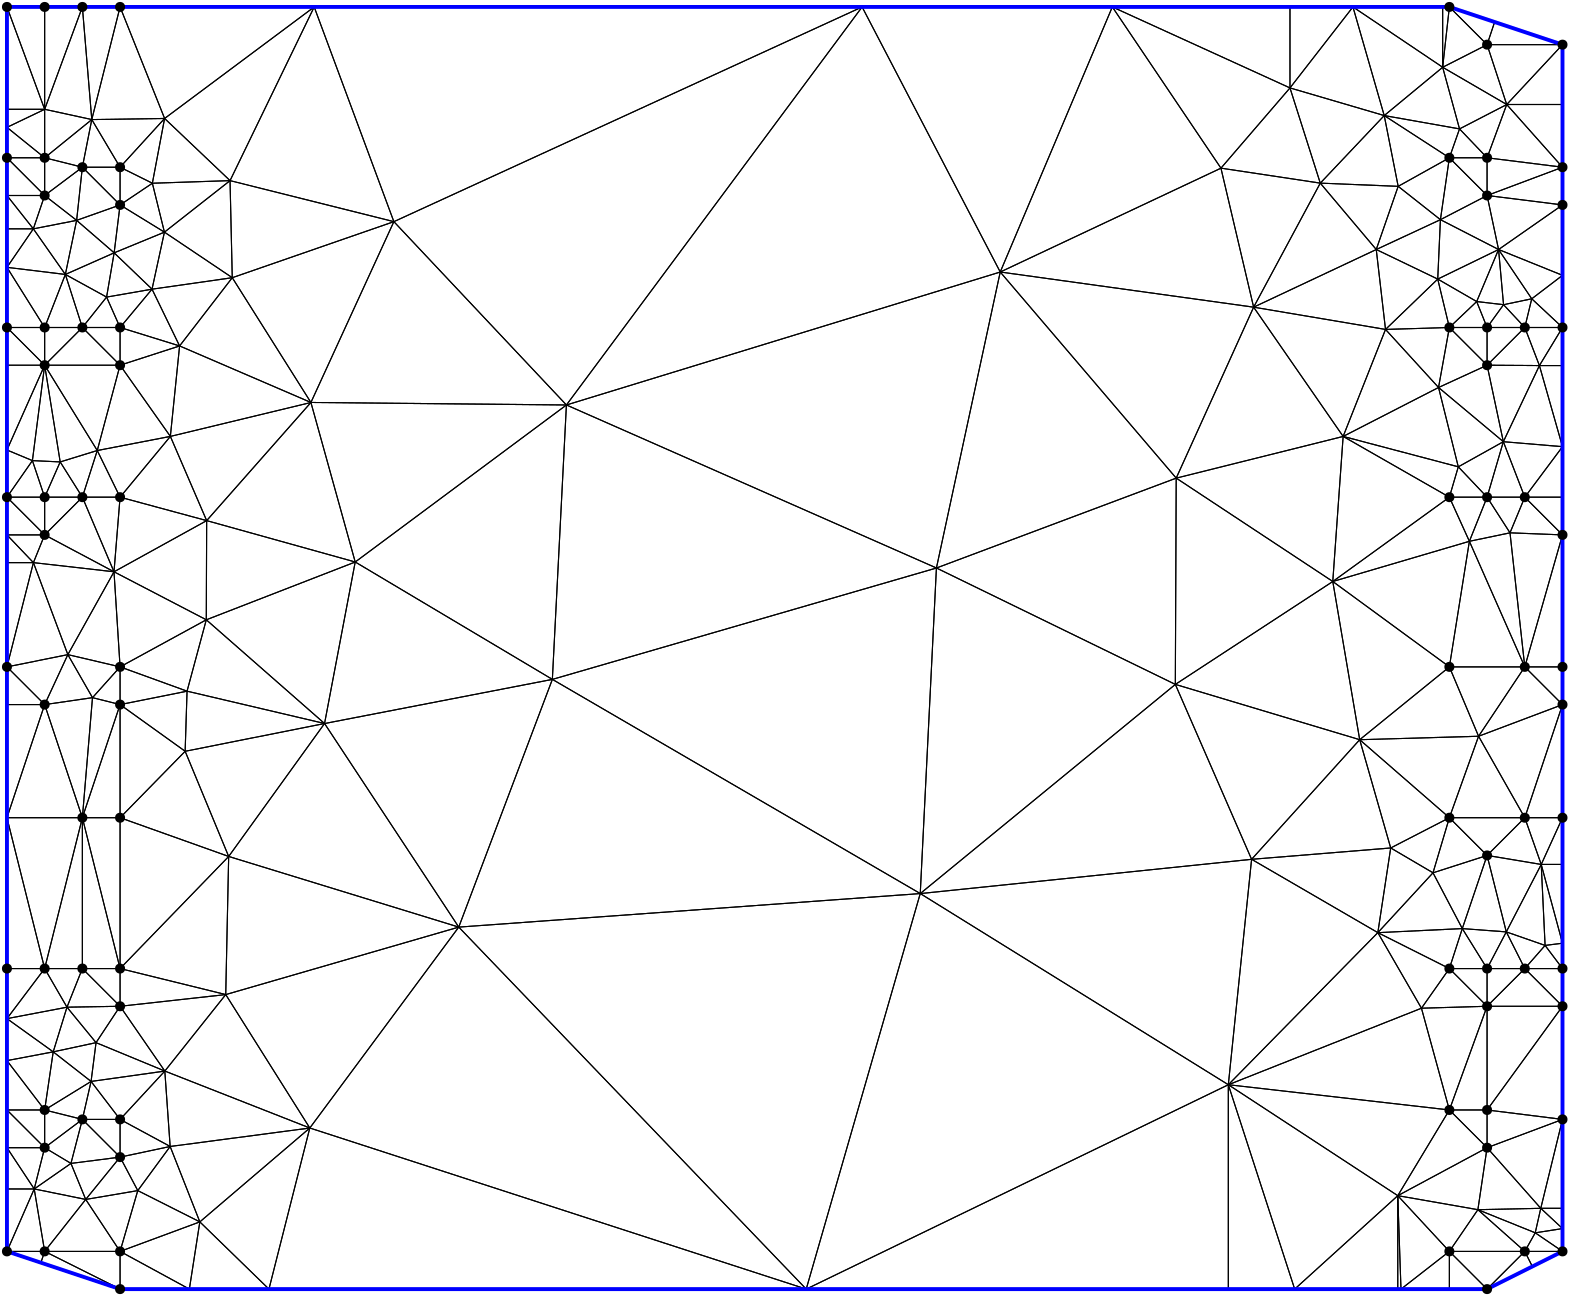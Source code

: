 <?xml version="1.0"?>
<!DOCTYPE ipe SYSTEM "ipe.dtd">
<ipe version="70218" creator="Ipe 7.2.24">
<info created="D:20221020151441" modified="D:20221020151441"/>
<ipestyle name="basic">
<symbol name="mark/disk(sx)" transformations="translations">
<path fill="sym-stroke">
0.6 0 0 0.6 0 0 e
</path>
</symbol>
<anglesize name="22.5 deg" value="22.5"/>
<anglesize name="30 deg" value="30"/>
<anglesize name="45 deg" value="45"/>
<anglesize name="60 deg" value="60"/>
<anglesize name="90 deg" value="90"/>
<arrowsize name="large" value="10"/>
<arrowsize name="small" value="5"/>
<arrowsize name="tiny" value="3"/>
<color name="blue" value="0 0 1"/>
<color name="gray" value="0.745"/>
<color name="green" value="0 1 0"/>
<color name="red" value="1 0 0"/>
<color name="pink" value="1 0.753 0.796"/>
<pen name="heavier" value="0.8"/>
<pen name="fat" value="1.4"/>
<pen name="ultrafat" value="2"/>
<gridsize name="16 pts (~6 mm)" value="16"/>
<gridsize name="32 pts (~12 mm)" value="32"/>
<gridsize name="4 pts" value="4"/>
<gridsize name="8 pts (~3 mm)" value="8"/>
<opacity name="10%" value="0.1"/>
<opacity name="25%" value="0.25"/>
<opacity name="50%" value="0.5"/>
<opacity name="75%" value="0.75"/>
<symbolsize name="large" value="5"/>
<symbolsize name="small" value="2"/>
<symbolsize name="tiny" value="1.1"/>
<textsize name="huge" value="\huge"/>
<textsize name="large" value="\large"/>
<textsize name="small" value="\small"/>
<textsize name="tiny" value="	iny"/>
<tiling name="falling" angle="-60" step="4" width="1"/>
<tiling name="rising" angle="30" step="4" width="1"/>
</ipestyle>
<page>
<layer name="hull"/>
<layer name="constraints"/>
<layer name="triangulation"/>
<layer name="obtuse"/>
<layer name="blub"/>
<layer name="problems"/>
<view layers="hull constraints triangulation obtuse blub" active="triangulation"/>
<path layer="triangulation" stroke="black">
538.484 568.02 m 
497.031 578.963 l 
</path>
<path layer="triangulation" stroke="black">
497.031 578.963 m 
535.273 557.091 l 
</path>
<path layer="triangulation" stroke="black">
535.273 557.091 m 
538.484 568.02 l 
</path>
<path layer="triangulation" stroke="black">
43.1515 733.576 m 
46.5406 693.032 l 
</path>
<path layer="triangulation" stroke="black">
46.5406 693.032 m 
56.7273 733.576 l 
</path>
<path layer="triangulation" stroke="black">
56.7273 733.576 m 
43.1515 733.576 l 
</path>
<path layer="triangulation" stroke="black">
97.1139 636.105 m 
155.292 656.283 l 
</path>
<path layer="triangulation" stroke="black">
155.292 656.283 m 
96.3148 671.05 l 
</path>
<path layer="triangulation" stroke="black">
96.3148 671.05 m 
97.1139 636.105 l 
</path>
<path layer="triangulation" stroke="black">
51.8715 629.127 m 
68.2295 631.975 l 
</path>
<path layer="triangulation" stroke="black">
68.2295 631.975 m 
54.5891 645.056 l 
</path>
<path layer="triangulation" stroke="black">
54.5891 645.056 m 
51.8715 629.127 l 
</path>
<path layer="triangulation" stroke="black">
529.379 421.867 m 
548.848 428.121 l 
</path>
<path layer="triangulation" stroke="black">
548.848 428.121 m 
535.273 441.697 l 
</path>
<path layer="triangulation" stroke="black">
535.273 441.697 m 
529.379 421.867 l 
</path>
<path layer="triangulation" stroke="black">
43.1515 441.697 m 
29.5758 387.394 l 
</path>
<path layer="triangulation" stroke="black">
29.5758 387.394 m 
43.1515 387.394 l 
</path>
<path layer="triangulation" stroke="black">
43.1515 387.394 m 
43.1515 441.697 l 
</path>
<path layer="triangulation" stroke="black">
548.848 373.818 m 
535.273 387.394 l 
</path>
<path layer="triangulation" stroke="black">
535.273 387.394 m 
525.22 373.12 l 
</path>
<path layer="triangulation" stroke="black">
525.22 373.12 m 
548.848 373.818 l 
</path>
<path layer="triangulation" stroke="black">
29.5758 322.909 m 
43.1515 333.091 l 
</path>
<path layer="triangulation" stroke="black">
43.1515 333.091 m 
29.5758 336.485 l 
</path>
<path layer="triangulation" stroke="black">
29.5758 336.485 m 
29.5758 322.909 l 
</path>
<path layer="triangulation" stroke="black">
555.763 400.594 m 
539.927 401.783 l 
</path>
<path layer="triangulation" stroke="black">
539.927 401.783 m 
548.848 387.394 l 
</path>
<path layer="triangulation" stroke="black">
548.848 387.394 m 
555.763 400.594 l 
</path>
<path layer="triangulation" stroke="black">
51.8715 629.127 m 
37.0262 637.276 l 
</path>
<path layer="triangulation" stroke="black">
37.0262 637.276 m 
43.1515 618.182 l 
</path>
<path layer="triangulation" stroke="black">
43.1515 618.182 m 
51.8715 629.127 l 
</path>
<path layer="triangulation" stroke="black">
46.2858 346.76 m 
43.1515 333.091 l 
</path>
<path layer="triangulation" stroke="black">
43.1515 333.091 m 
56.7273 333.091 l 
</path>
<path layer="triangulation" stroke="black">
56.7273 333.091 m 
46.2858 346.76 l 
</path>
<path layer="triangulation" stroke="black">
56.7273 604.606 m 
56.7273 618.182 l 
</path>
<path layer="triangulation" stroke="black">
56.7273 618.182 m 
43.1515 618.182 l 
</path>
<path layer="triangulation" stroke="black">
43.1515 618.182 m 
56.7273 604.606 l 
</path>
<path layer="triangulation" stroke="black">
554.702 577.065 m 
548.848 604.606 l 
</path>
<path layer="triangulation" stroke="black">
548.848 604.606 m 
531.372 596.581 l 
</path>
<path layer="triangulation" stroke="black">
531.372 596.581 m 
554.702 577.065 l 
</path>
<path layer="triangulation" stroke="black">
43.1515 675.879 m 
56.7273 662.303 l 
</path>
<path layer="triangulation" stroke="black">
56.7273 662.303 m 
56.7273 675.879 l 
</path>
<path layer="triangulation" stroke="black">
56.7273 675.879 m 
43.1515 675.879 l 
</path>
<path layer="triangulation" stroke="black">
46.7968 484.92 m 
29.5758 482.424 l 
</path>
<path layer="triangulation" stroke="black">
29.5758 482.424 m 
43.1515 441.697 l 
</path>
<path layer="triangulation" stroke="black">
43.1515 441.697 m 
46.7968 484.92 l 
</path>
<path layer="triangulation" stroke="black">
29.5758 482.424 m 
16 441.697 l 
</path>
<path layer="triangulation" stroke="black">
16 441.697 m 
43.1515 441.697 l 
</path>
<path layer="triangulation" stroke="black">
43.1515 441.697 m 
29.5758 482.424 l 
</path>
<path layer="triangulation" stroke="black">
46.5406 693.032 m 
43.1515 675.879 l 
</path>
<path layer="triangulation" stroke="black">
43.1515 675.879 m 
56.7273 675.879 l 
</path>
<path layer="triangulation" stroke="black">
56.7273 675.879 m 
46.5406 693.032 l 
</path>
<path layer="triangulation" stroke="black">
29.5758 665.697 m 
41.0868 656.746 l 
</path>
<path layer="triangulation" stroke="black">
41.0868 656.746 m 
43.1515 675.879 l 
</path>
<path layer="triangulation" stroke="black">
43.1515 675.879 m 
29.5758 665.697 l 
</path>
<path layer="triangulation" stroke="black">
557.098 544.26 m 
542.478 541.209 l 
</path>
<path layer="triangulation" stroke="black">
542.478 541.209 m 
562.424 496 l 
</path>
<path layer="triangulation" stroke="black">
562.424 496 m 
557.098 544.26 l 
</path>
<path layer="triangulation" stroke="black">
548.848 387.394 m 
548.848 373.818 l 
</path>
<path layer="triangulation" stroke="black">
548.848 373.818 m 
562.424 387.394 l 
</path>
<path layer="triangulation" stroke="black">
562.424 387.394 m 
548.848 387.394 l 
</path>
<path layer="triangulation" stroke="black">
551.564 728.145 m 
535.273 733.576 l 
</path>
<path layer="triangulation" stroke="black">
535.273 733.576 m 
548.848 720 l 
</path>
<path layer="triangulation" stroke="black">
548.848 720 m 
551.564 728.145 l 
</path>
<path layer="triangulation" stroke="black">
564.927 628.514 m 
554.775 626.389 l 
</path>
<path layer="triangulation" stroke="black">
554.775 626.389 m 
562.424 618.182 l 
</path>
<path layer="triangulation" stroke="black">
562.424 618.182 m 
564.927 628.514 l 
</path>
<path layer="triangulation" stroke="black">
525.22 373.12 m 
509.518 400.324 l 
</path>
<path layer="triangulation" stroke="black">
509.518 400.324 m 
455.696 345.571 l 
</path>
<path layer="triangulation" stroke="black">
455.696 345.571 m 
525.22 373.12 l 
</path>
<path layer="triangulation" stroke="black">
63.0977 307.46 m 
74.7534 323.348 l 
</path>
<path layer="triangulation" stroke="black">
74.7534 323.348 m 
56.7273 319.515 l 
</path>
<path layer="triangulation" stroke="black">
56.7273 319.515 m 
63.0977 307.46 l 
</path>
<path layer="triangulation" stroke="black">
516.695 305.636 m 
548.848 322.909 l 
</path>
<path layer="triangulation" stroke="black">
548.848 322.909 m 
535.273 336.485 l 
</path>
<path layer="triangulation" stroke="black">
535.273 336.485 m 
516.695 305.636 l 
</path>
<path layer="triangulation" stroke="black">
568.179 301.082 m 
545.537 300.586 l 
</path>
<path layer="triangulation" stroke="black">
545.537 300.586 m 
566.18 292.26 l 
</path>
<path layer="triangulation" stroke="black">
566.18 292.26 m 
568.179 301.082 l 
</path>
<path layer="triangulation" stroke="black">
455.696 345.571 m 
516.695 305.636 l 
</path>
<path layer="triangulation" stroke="black">
516.695 305.636 m 
535.273 336.485 l 
</path>
<path layer="triangulation" stroke="black">
535.273 336.485 m 
455.696 345.571 l 
</path>
<path layer="triangulation" stroke="black">
535.273 336.485 m 
548.848 322.909 l 
</path>
<path layer="triangulation" stroke="black">
548.848 322.909 m 
548.848 336.485 l 
</path>
<path layer="triangulation" stroke="black">
548.848 336.485 m 
535.273 336.485 l 
</path>
<path layer="triangulation" stroke="black">
56.7273 272 m 
56.7273 285.576 l 
</path>
<path layer="triangulation" stroke="black">
56.7273 285.576 m 
29.5758 285.576 l 
</path>
<path layer="triangulation" stroke="black">
29.5758 285.576 m 
56.7273 272 l 
</path>
<path layer="triangulation" stroke="black">
464.072 426.725 m 
455.696 345.571 l 
</path>
<path layer="triangulation" stroke="black">
455.696 345.571 m 
509.518 400.324 l 
</path>
<path layer="triangulation" stroke="black">
509.518 400.324 m 
464.072 426.725 l 
</path>
<path layer="triangulation" stroke="black">
28.2182 281.503 m 
29.5758 285.576 l 
</path>
<path layer="triangulation" stroke="black">
29.5758 285.576 m 
16 285.576 l 
</path>
<path layer="triangulation" stroke="black">
16 285.576 m 
28.2182 281.503 l 
</path>
<path layer="triangulation" stroke="black">
39.042 317.249 m 
43.1515 333.091 l 
</path>
<path layer="triangulation" stroke="black">
43.1515 333.091 m 
29.5758 322.909 l 
</path>
<path layer="triangulation" stroke="black">
29.5758 322.909 m 
39.042 317.249 l 
</path>
<path layer="triangulation" stroke="black">
16 336.485 m 
16 322.909 l 
</path>
<path layer="triangulation" stroke="black">
16 322.909 m 
29.5758 322.909 l 
</path>
<path layer="triangulation" stroke="black">
29.5758 322.909 m 
16 336.485 l 
</path>
<path layer="triangulation" stroke="black">
39.042 317.249 m 
56.7273 319.515 l 
</path>
<path layer="triangulation" stroke="black">
56.7273 319.515 m 
43.1515 333.091 l 
</path>
<path layer="triangulation" stroke="black">
43.1515 333.091 m 
39.042 317.249 l 
</path>
<path layer="triangulation" stroke="black">
25.8195 308.051 m 
29.5758 322.909 l 
</path>
<path layer="triangulation" stroke="black">
29.5758 322.909 m 
16 322.909 l 
</path>
<path layer="triangulation" stroke="black">
16 322.909 m 
25.8195 308.051 l 
</path>
<path layer="triangulation" stroke="black">
43.1515 387.394 m 
56.7273 373.818 l 
</path>
<path layer="triangulation" stroke="black">
56.7273 373.818 m 
56.7273 387.394 l 
</path>
<path layer="triangulation" stroke="black">
56.7273 387.394 m 
43.1515 387.394 l 
</path>
<path layer="triangulation" stroke="black">
63.0977 307.46 m 
56.7273 319.515 l 
</path>
<path layer="triangulation" stroke="black">
56.7273 319.515 m 
44.3557 304.278 l 
</path>
<path layer="triangulation" stroke="black">
44.3557 304.278 m 
63.0977 307.46 l 
</path>
<path layer="triangulation" stroke="black">
44.3557 304.278 m 
56.7273 319.515 l 
</path>
<path layer="triangulation" stroke="black">
56.7273 319.515 m 
39.042 317.249 l 
</path>
<path layer="triangulation" stroke="black">
39.042 317.249 m 
44.3557 304.278 l 
</path>
<path layer="triangulation" stroke="black">
46.2858 346.76 m 
56.7273 333.091 l 
</path>
<path layer="triangulation" stroke="black">
56.7273 333.091 m 
72.8354 350.49 l 
</path>
<path layer="triangulation" stroke="black">
72.8354 350.49 m 
46.2858 346.76 l 
</path>
<path layer="triangulation" stroke="black">
43.1515 333.091 m 
56.7273 319.515 l 
</path>
<path layer="triangulation" stroke="black">
56.7273 319.515 m 
56.7273 333.091 l 
</path>
<path layer="triangulation" stroke="black">
56.7273 333.091 m 
43.1515 333.091 l 
</path>
<path layer="triangulation" stroke="black">
81.6695 272 m 
85.4382 296.2 l 
</path>
<path layer="triangulation" stroke="black">
85.4382 296.2 m 
56.7273 285.576 l 
</path>
<path layer="triangulation" stroke="black">
56.7273 285.576 m 
81.6695 272 l 
</path>
<path layer="triangulation" stroke="black">
516.695 305.636 m 
516.695 272 l 
</path>
<path layer="triangulation" stroke="black">
516.695 272 m 
517.854 272 l 
</path>
<path layer="triangulation" stroke="black">
517.854 272 m 
516.695 305.636 l 
</path>
<path layer="triangulation" stroke="black">
56.7273 482.424 m 
43.1515 441.697 l 
</path>
<path layer="triangulation" stroke="black">
43.1515 441.697 m 
56.7273 441.697 l 
</path>
<path layer="triangulation" stroke="black">
56.7273 441.697 m 
56.7273 482.424 l 
</path>
<path layer="triangulation" stroke="black">
29.5758 387.394 m 
37.6132 373.489 l 
</path>
<path layer="triangulation" stroke="black">
37.6132 373.489 m 
43.1515 387.394 l 
</path>
<path layer="triangulation" stroke="black">
43.1515 387.394 m 
29.5758 387.394 l 
</path>
<path layer="triangulation" stroke="black">
80.1521 465.616 m 
95.8217 427.749 l 
</path>
<path layer="triangulation" stroke="black">
95.8217 427.749 m 
130.338 475.61 l 
</path>
<path layer="triangulation" stroke="black">
130.338 475.61 m 
80.1521 465.616 l 
</path>
<path layer="triangulation" stroke="black">
125.028 329.992 m 
110.321 272 l 
</path>
<path layer="triangulation" stroke="black">
110.321 272 m 
303.739 272 l 
</path>
<path layer="triangulation" stroke="black">
303.739 272 m 
125.028 329.992 l 
</path>
<path layer="triangulation" stroke="black">
74.7534 323.348 m 
85.4382 296.2 l 
</path>
<path layer="triangulation" stroke="black">
85.4382 296.2 m 
125.028 329.992 l 
</path>
<path layer="triangulation" stroke="black">
125.028 329.992 m 
74.7534 323.348 l 
</path>
<path layer="triangulation" stroke="black">
56.7273 441.697 m 
43.1515 441.697 l 
</path>
<path layer="triangulation" stroke="black">
43.1515 441.697 m 
56.7273 387.394 l 
</path>
<path layer="triangulation" stroke="black">
56.7273 387.394 m 
56.7273 441.697 l 
</path>
<path layer="triangulation" stroke="black">
29.5758 604.606 m 
29.5758 618.182 l 
</path>
<path layer="triangulation" stroke="black">
29.5758 618.182 m 
16 618.182 l 
</path>
<path layer="triangulation" stroke="black">
16 618.182 m 
29.5758 604.606 l 
</path>
<path layer="triangulation" stroke="black">
43.1515 387.394 m 
56.7273 387.394 l 
</path>
<path layer="triangulation" stroke="black">
56.7273 387.394 m 
43.1515 441.697 l 
</path>
<path layer="triangulation" stroke="black">
43.1515 441.697 m 
43.1515 387.394 l 
</path>
<path layer="triangulation" stroke="black">
56.7273 482.424 m 
46.7968 484.92 l 
</path>
<path layer="triangulation" stroke="black">
46.7968 484.92 m 
43.1515 441.697 l 
</path>
<path layer="triangulation" stroke="black">
43.1515 441.697 m 
56.7273 482.424 l 
</path>
<path layer="triangulation" stroke="black">
32.6555 357.411 m 
48.0735 360.723 l 
</path>
<path layer="triangulation" stroke="black">
48.0735 360.723 m 
37.6132 373.489 l 
</path>
<path layer="triangulation" stroke="black">
37.6132 373.489 m 
32.6555 357.411 l 
</path>
<path layer="triangulation" stroke="black">
43.1515 441.697 m 
16 441.697 l 
</path>
<path layer="triangulation" stroke="black">
16 441.697 m 
29.5758 387.394 l 
</path>
<path layer="triangulation" stroke="black">
29.5758 387.394 m 
43.1515 441.697 l 
</path>
<path layer="triangulation" stroke="black">
32.6555 357.411 m 
29.5758 336.485 l 
</path>
<path layer="triangulation" stroke="black">
29.5758 336.485 m 
46.2858 346.76 l 
</path>
<path layer="triangulation" stroke="black">
46.2858 346.76 m 
32.6555 357.411 l 
</path>
<path layer="triangulation" stroke="black">
16 482.424 m 
29.5758 482.424 l 
</path>
<path layer="triangulation" stroke="black">
29.5758 482.424 m 
16 496 l 
</path>
<path layer="triangulation" stroke="black">
16 496 m 
16 482.424 l 
</path>
<path layer="triangulation" stroke="black">
37.9253 500.409 m 
29.5758 482.424 l 
</path>
<path layer="triangulation" stroke="black">
29.5758 482.424 m 
46.7968 484.92 l 
</path>
<path layer="triangulation" stroke="black">
46.7968 484.92 m 
37.9253 500.409 l 
</path>
<path layer="triangulation" stroke="black">
37.0262 637.276 m 
29.5758 618.182 l 
</path>
<path layer="triangulation" stroke="black">
29.5758 618.182 m 
43.1515 618.182 l 
</path>
<path layer="triangulation" stroke="black">
43.1515 618.182 m 
37.0262 637.276 l 
</path>
<path layer="triangulation" stroke="black">
29.5758 557.091 m 
43.1515 557.091 l 
</path>
<path layer="triangulation" stroke="black">
43.1515 557.091 m 
35.1661 569.786 l 
</path>
<path layer="triangulation" stroke="black">
35.1661 569.786 m 
29.5758 557.091 l 
</path>
<path layer="triangulation" stroke="black">
29.5758 665.697 m 
43.1515 675.879 l 
</path>
<path layer="triangulation" stroke="black">
43.1515 675.879 m 
29.5758 679.273 l 
</path>
<path layer="triangulation" stroke="black">
29.5758 679.273 m 
29.5758 665.697 l 
</path>
<path layer="triangulation" stroke="black">
46.5406 693.032 m 
29.5758 679.273 l 
</path>
<path layer="triangulation" stroke="black">
29.5758 679.273 m 
43.1515 675.879 l 
</path>
<path layer="triangulation" stroke="black">
43.1515 675.879 m 
46.5406 693.032 l 
</path>
<path layer="triangulation" stroke="black">
16 679.273 m 
29.5758 665.697 l 
</path>
<path layer="triangulation" stroke="black">
29.5758 665.697 m 
29.5758 679.273 l 
</path>
<path layer="triangulation" stroke="black">
29.5758 679.273 m 
16 679.273 l 
</path>
<path layer="triangulation" stroke="black">
29.5758 696.725 m 
29.5758 733.576 l 
</path>
<path layer="triangulation" stroke="black">
29.5758 733.576 m 
16 733.576 l 
</path>
<path layer="triangulation" stroke="black">
16 733.576 m 
29.5758 696.725 l 
</path>
<path layer="triangulation" stroke="black">
29.5758 618.182 m 
29.5758 604.606 l 
</path>
<path layer="triangulation" stroke="black">
29.5758 604.606 m 
43.1515 618.182 l 
</path>
<path layer="triangulation" stroke="black">
43.1515 618.182 m 
29.5758 618.182 l 
</path>
<path layer="triangulation" stroke="black">
80.8378 487.252 m 
56.7273 496 l 
</path>
<path layer="triangulation" stroke="black">
56.7273 496 m 
56.7273 482.424 l 
</path>
<path layer="triangulation" stroke="black">
56.7273 482.424 m 
80.8378 487.252 l 
</path>
<path layer="triangulation" stroke="black">
56.7273 662.303 m 
72.6946 652.502 l 
</path>
<path layer="triangulation" stroke="black">
72.6946 652.502 m 
68.3521 670.112 l 
</path>
<path layer="triangulation" stroke="black">
68.3521 670.112 m 
56.7273 662.303 l 
</path>
<path layer="triangulation" stroke="black">
29.5758 679.273 m 
46.5406 693.032 l 
</path>
<path layer="triangulation" stroke="black">
46.5406 693.032 m 
29.5758 696.725 l 
</path>
<path layer="triangulation" stroke="black">
29.5758 696.725 m 
29.5758 679.273 l 
</path>
<path layer="triangulation" stroke="black">
25.1656 570.257 m 
29.5758 604.606 l 
</path>
<path layer="triangulation" stroke="black">
29.5758 604.606 m 
16 574.074 l 
</path>
<path layer="triangulation" stroke="black">
16 574.074 m 
25.1656 570.257 l 
</path>
<path layer="triangulation" stroke="black">
56.7273 604.606 m 
43.1515 618.182 l 
</path>
<path layer="triangulation" stroke="black">
43.1515 618.182 m 
29.5758 604.606 l 
</path>
<path layer="triangulation" stroke="black">
29.5758 604.606 m 
56.7273 604.606 l 
</path>
<path layer="triangulation" stroke="black">
29.5758 604.606 m 
35.1661 569.786 l 
</path>
<path layer="triangulation" stroke="black">
35.1661 569.786 m 
48.5147 573.892 l 
</path>
<path layer="triangulation" stroke="black">
48.5147 573.892 m 
29.5758 604.606 l 
</path>
<path layer="triangulation" stroke="black">
25.5276 533.527 m 
16 533.527 l 
</path>
<path layer="triangulation" stroke="black">
16 533.527 m 
16 496 l 
</path>
<path layer="triangulation" stroke="black">
16 496 m 
25.5276 533.527 l 
</path>
<path layer="triangulation" stroke="black">
87.8997 548.653 m 
141.379 533.756 l 
</path>
<path layer="triangulation" stroke="black">
141.379 533.756 m 
125.428 591.186 l 
</path>
<path layer="triangulation" stroke="black">
125.428 591.186 m 
87.8997 548.653 l 
</path>
<path layer="triangulation" stroke="black">
43.1515 557.091 m 
29.5758 557.091 l 
</path>
<path layer="triangulation" stroke="black">
29.5758 557.091 m 
29.5758 543.515 l 
</path>
<path layer="triangulation" stroke="black">
29.5758 543.515 m 
43.1515 557.091 l 
</path>
<path layer="triangulation" stroke="black">
54.5405 530.231 m 
29.5758 543.515 l 
</path>
<path layer="triangulation" stroke="black">
29.5758 543.515 m 
25.5276 533.527 l 
</path>
<path layer="triangulation" stroke="black">
25.5276 533.527 m 
54.5405 530.231 l 
</path>
<path layer="triangulation" stroke="black">
29.5758 557.091 m 
16 557.091 l 
</path>
<path layer="triangulation" stroke="black">
16 557.091 m 
29.5758 543.515 l 
</path>
<path layer="triangulation" stroke="black">
29.5758 543.515 m 
29.5758 557.091 l 
</path>
<path layer="triangulation" stroke="black">
54.5405 530.231 m 
43.1515 557.091 l 
</path>
<path layer="triangulation" stroke="black">
43.1515 557.091 m 
29.5758 543.515 l 
</path>
<path layer="triangulation" stroke="black">
29.5758 543.515 m 
54.5405 530.231 l 
</path>
<path layer="triangulation" stroke="black">
56.7273 557.091 m 
74.8292 578.972 l 
</path>
<path layer="triangulation" stroke="black">
74.8292 578.972 m 
48.5147 573.892 l 
</path>
<path layer="triangulation" stroke="black">
48.5147 573.892 m 
56.7273 557.091 l 
</path>
<path layer="triangulation" stroke="black">
532.047 656.994 m 
516.841 668.995 l 
</path>
<path layer="triangulation" stroke="black">
516.841 668.995 m 
508.95 646.249 l 
</path>
<path layer="triangulation" stroke="black">
508.95 646.249 m 
532.047 656.994 l 
</path>
<path layer="triangulation" stroke="black">
562.424 557.091 m 
548.848 557.091 l 
</path>
<path layer="triangulation" stroke="black">
548.848 557.091 m 
557.098 544.26 l 
</path>
<path layer="triangulation" stroke="black">
557.098 544.26 m 
562.424 557.091 l 
</path>
<path layer="triangulation" stroke="black">
538.484 568.02 m 
535.273 557.091 l 
</path>
<path layer="triangulation" stroke="black">
535.273 557.091 m 
548.848 557.091 l 
</path>
<path layer="triangulation" stroke="black">
548.848 557.091 m 
538.484 568.02 l 
</path>
<path layer="triangulation" stroke="black">
542.478 541.209 m 
535.273 496 l 
</path>
<path layer="triangulation" stroke="black">
535.273 496 m 
562.424 496 l 
</path>
<path layer="triangulation" stroke="black">
562.424 496 m 
542.478 541.209 l 
</path>
<path layer="triangulation" stroke="black">
72.6946 652.502 m 
56.7273 662.303 l 
</path>
<path layer="triangulation" stroke="black">
56.7273 662.303 m 
54.5891 645.056 l 
</path>
<path layer="triangulation" stroke="black">
54.5891 645.056 m 
72.6946 652.502 l 
</path>
<path layer="triangulation" stroke="black">
512.285 617.482 m 
531.372 596.581 l 
</path>
<path layer="triangulation" stroke="black">
531.372 596.581 m 
535.273 618.182 l 
</path>
<path layer="triangulation" stroke="black">
535.273 618.182 m 
512.285 617.482 l 
</path>
<path layer="triangulation" stroke="black">
78.1532 611.536 m 
56.7273 618.182 l 
</path>
<path layer="triangulation" stroke="black">
56.7273 618.182 m 
56.7273 604.606 l 
</path>
<path layer="triangulation" stroke="black">
56.7273 604.606 m 
78.1532 611.536 l 
</path>
<path layer="triangulation" stroke="black">
54.5891 645.056 m 
56.7273 662.303 l 
</path>
<path layer="triangulation" stroke="black">
56.7273 662.303 m 
41.0868 656.746 l 
</path>
<path layer="triangulation" stroke="black">
41.0868 656.746 m 
54.5891 645.056 l 
</path>
<path layer="triangulation" stroke="black">
545.104 627.515 m 
548.848 618.182 l 
</path>
<path layer="triangulation" stroke="black">
548.848 618.182 m 
554.775 626.389 l 
</path>
<path layer="triangulation" stroke="black">
554.775 626.389 m 
545.104 627.515 l 
</path>
<path layer="triangulation" stroke="black">
535.273 618.182 m 
548.848 604.606 l 
</path>
<path layer="triangulation" stroke="black">
548.848 604.606 m 
548.848 618.182 l 
</path>
<path layer="triangulation" stroke="black">
548.848 618.182 m 
535.273 618.182 l 
</path>
<path layer="triangulation" stroke="black">
535.273 733.576 m 
532.86 733.576 l 
</path>
<path layer="triangulation" stroke="black">
532.86 733.576 m 
532.86 711.861 l 
</path>
<path layer="triangulation" stroke="black">
532.86 711.861 m 
535.273 733.576 l 
</path>
<path layer="triangulation" stroke="black">
562.424 618.182 m 
548.848 604.606 l 
</path>
<path layer="triangulation" stroke="black">
548.848 604.606 m 
567.688 604.471 l 
</path>
<path layer="triangulation" stroke="black">
567.688 604.471 m 
562.424 618.182 l 
</path>
<path layer="triangulation" stroke="black">
548.848 679.273 m 
535.273 679.273 l 
</path>
<path layer="triangulation" stroke="black">
535.273 679.273 m 
548.848 665.697 l 
</path>
<path layer="triangulation" stroke="black">
548.848 665.697 m 
548.848 679.273 l 
</path>
<path layer="triangulation" stroke="black">
72.7545 693.432 m 
126.607 733.576 l 
</path>
<path layer="triangulation" stroke="black">
126.607 733.576 m 
56.7273 733.576 l 
</path>
<path layer="triangulation" stroke="black">
56.7273 733.576 m 
72.7545 693.432 l 
</path>
<path layer="triangulation" stroke="black">
548.848 679.273 m 
548.848 665.697 l 
</path>
<path layer="triangulation" stroke="black">
548.848 665.697 m 
576 675.879 l 
</path>
<path layer="triangulation" stroke="black">
576 675.879 m 
548.848 679.273 l 
</path>
<path layer="triangulation" stroke="black">
538.928 689.671 m 
548.848 679.273 l 
</path>
<path layer="triangulation" stroke="black">
548.848 679.273 m 
555.914 698.451 l 
</path>
<path layer="triangulation" stroke="black">
555.914 698.451 m 
538.928 689.671 l 
</path>
<path layer="triangulation" stroke="black">
548.848 665.697 m 
576 662.303 l 
</path>
<path layer="triangulation" stroke="black">
576 662.303 m 
576 675.879 l 
</path>
<path layer="triangulation" stroke="black">
576 675.879 m 
548.848 665.697 l 
</path>
<path layer="triangulation" stroke="black">
555.914 698.451 m 
576 720 l 
</path>
<path layer="triangulation" stroke="black">
576 720 m 
548.848 720 l 
</path>
<path layer="triangulation" stroke="black">
548.848 720 m 
555.914 698.451 l 
</path>
<path layer="triangulation" stroke="black">
548.848 665.697 m 
552.984 646.251 l 
</path>
<path layer="triangulation" stroke="black">
552.984 646.251 m 
576 662.303 l 
</path>
<path layer="triangulation" stroke="black">
576 662.303 m 
548.848 665.697 l 
</path>
<path layer="triangulation" stroke="black">
562.424 496 m 
545.786 471.028 l 
</path>
<path layer="triangulation" stroke="black">
545.786 471.028 m 
576 482.424 l 
</path>
<path layer="triangulation" stroke="black">
576 482.424 m 
562.424 496 l 
</path>
<path layer="triangulation" stroke="black">
545.104 627.515 m 
552.984 646.251 l 
</path>
<path layer="triangulation" stroke="black">
552.984 646.251 m 
531.085 635.604 l 
</path>
<path layer="triangulation" stroke="black">
531.085 635.604 m 
545.104 627.515 l 
</path>
<path layer="triangulation" stroke="black">
548.848 618.182 m 
548.848 604.606 l 
</path>
<path layer="triangulation" stroke="black">
548.848 604.606 m 
562.424 618.182 l 
</path>
<path layer="triangulation" stroke="black">
562.424 618.182 m 
548.848 618.182 l 
</path>
<path layer="triangulation" stroke="black">
576 575.27 m 
554.702 577.065 l 
</path>
<path layer="triangulation" stroke="black">
554.702 577.065 m 
562.424 557.091 l 
</path>
<path layer="triangulation" stroke="black">
562.424 557.091 m 
576 575.27 l 
</path>
<path layer="triangulation" stroke="black">
557.098 544.26 m 
562.424 496 l 
</path>
<path layer="triangulation" stroke="black">
562.424 496 m 
576 543.515 l 
</path>
<path layer="triangulation" stroke="black">
576 543.515 m 
557.098 544.26 l 
</path>
<path layer="triangulation" stroke="black">
562.424 441.697 m 
576 441.697 l 
</path>
<path layer="triangulation" stroke="black">
576 441.697 m 
576 482.424 l 
</path>
<path layer="triangulation" stroke="black">
576 482.424 m 
562.424 441.697 l 
</path>
<path layer="triangulation" stroke="black">
562.424 441.697 m 
548.848 428.121 l 
</path>
<path layer="triangulation" stroke="black">
548.848 428.121 m 
568.342 424.877 l 
</path>
<path layer="triangulation" stroke="black">
568.342 424.877 m 
562.424 441.697 l 
</path>
<path layer="triangulation" stroke="black">
562.424 496 m 
576 496 l 
</path>
<path layer="triangulation" stroke="black">
576 496 m 
576 543.515 l 
</path>
<path layer="triangulation" stroke="black">
576 543.515 m 
562.424 496 l 
</path>
<path layer="triangulation" stroke="black">
562.424 496 m 
576 482.424 l 
</path>
<path layer="triangulation" stroke="black">
576 482.424 m 
576 496 l 
</path>
<path layer="triangulation" stroke="black">
576 496 m 
562.424 496 l 
</path>
<path layer="triangulation" stroke="black">
562.424 496 m 
535.273 496 l 
</path>
<path layer="triangulation" stroke="black">
535.273 496 m 
545.786 471.028 l 
</path>
<path layer="triangulation" stroke="black">
545.786 471.028 m 
562.424 496 l 
</path>
<path layer="triangulation" stroke="black">
95.8217 427.749 m 
94.764 378.031 l 
</path>
<path layer="triangulation" stroke="black">
94.764 378.031 m 
178.653 402.319 l 
</path>
<path layer="triangulation" stroke="black">
178.653 402.319 m 
95.8217 427.749 l 
</path>
<path layer="triangulation" stroke="black">
562.424 441.697 m 
535.273 441.697 l 
</path>
<path layer="triangulation" stroke="black">
535.273 441.697 m 
548.848 428.121 l 
</path>
<path layer="triangulation" stroke="black">
548.848 428.121 m 
562.424 441.697 l 
</path>
<path layer="triangulation" stroke="black">
80.8378 487.252 m 
80.1521 465.616 l 
</path>
<path layer="triangulation" stroke="black">
80.1521 465.616 m 
130.338 475.61 l 
</path>
<path layer="triangulation" stroke="black">
130.338 475.61 m 
80.8378 487.252 l 
</path>
<path layer="triangulation" stroke="black">
548.848 336.485 m 
548.848 373.818 l 
</path>
<path layer="triangulation" stroke="black">
548.848 373.818 m 
535.273 336.485 l 
</path>
<path layer="triangulation" stroke="black">
535.273 336.485 m 
548.848 336.485 l 
</path>
<path layer="triangulation" stroke="black">
56.7273 373.818 m 
72.8354 350.49 l 
</path>
<path layer="triangulation" stroke="black">
72.8354 350.49 m 
94.764 378.031 l 
</path>
<path layer="triangulation" stroke="black">
94.764 378.031 m 
56.7273 373.818 l 
</path>
<path layer="triangulation" stroke="black">
545.786 471.028 m 
535.273 496 l 
</path>
<path layer="triangulation" stroke="black">
535.273 496 m 
502.992 469.786 l 
</path>
<path layer="triangulation" stroke="black">
502.992 469.786 m 
545.786 471.028 l 
</path>
<path layer="triangulation" stroke="black">
532.047 656.994 m 
508.95 646.249 l 
</path>
<path layer="triangulation" stroke="black">
508.95 646.249 m 
531.085 635.604 l 
</path>
<path layer="triangulation" stroke="black">
531.085 635.604 m 
532.047 656.994 l 
</path>
<path layer="triangulation" stroke="black">
565.139 280.145 m 
562.424 285.576 l 
</path>
<path layer="triangulation" stroke="black">
562.424 285.576 m 
548.848 272 l 
</path>
<path layer="triangulation" stroke="black">
548.848 272 m 
565.139 280.145 l 
</path>
<path layer="triangulation" stroke="black">
555.763 400.594 m 
548.848 428.121 l 
</path>
<path layer="triangulation" stroke="black">
548.848 428.121 m 
539.927 401.783 l 
</path>
<path layer="triangulation" stroke="black">
539.927 401.783 m 
555.763 400.594 l 
</path>
<path layer="triangulation" stroke="black">
576 333.091 m 
576 373.818 l 
</path>
<path layer="triangulation" stroke="black">
576 373.818 m 
548.848 336.485 l 
</path>
<path layer="triangulation" stroke="black">
548.848 336.485 m 
576 333.091 l 
</path>
<path layer="triangulation" stroke="black">
548.848 387.394 m 
535.273 387.394 l 
</path>
<path layer="triangulation" stroke="black">
535.273 387.394 m 
548.848 373.818 l 
</path>
<path layer="triangulation" stroke="black">
548.848 373.818 m 
548.848 387.394 l 
</path>
<path layer="triangulation" stroke="black">
545.537 300.586 m 
562.424 285.576 l 
</path>
<path layer="triangulation" stroke="black">
562.424 285.576 m 
566.18 292.26 l 
</path>
<path layer="triangulation" stroke="black">
566.18 292.26 m 
545.537 300.586 l 
</path>
<path layer="triangulation" stroke="black">
535.273 285.576 m 
548.848 272 l 
</path>
<path layer="triangulation" stroke="black">
548.848 272 m 
562.424 285.576 l 
</path>
<path layer="triangulation" stroke="black">
562.424 285.576 m 
535.273 285.576 l 
</path>
<path layer="triangulation" stroke="black">
548.848 336.485 m 
576 373.818 l 
</path>
<path layer="triangulation" stroke="black">
576 373.818 m 
548.848 373.818 l 
</path>
<path layer="triangulation" stroke="black">
548.848 373.818 m 
548.848 336.485 l 
</path>
<path layer="triangulation" stroke="black">
555.763 400.594 m 
568.342 424.877 l 
</path>
<path layer="triangulation" stroke="black">
568.342 424.877 m 
548.848 428.121 l 
</path>
<path layer="triangulation" stroke="black">
548.848 428.121 m 
555.763 400.594 l 
</path>
<path layer="triangulation" stroke="black">
548.848 373.818 m 
576 373.818 l 
</path>
<path layer="triangulation" stroke="black">
576 373.818 m 
562.424 387.394 l 
</path>
<path layer="triangulation" stroke="black">
562.424 387.394 m 
548.848 373.818 l 
</path>
<path layer="triangulation" stroke="black">
576 373.818 m 
576 387.394 l 
</path>
<path layer="triangulation" stroke="black">
576 387.394 m 
562.424 387.394 l 
</path>
<path layer="triangulation" stroke="black">
562.424 387.394 m 
576 373.818 l 
</path>
<path layer="triangulation" stroke="black">
548.848 322.909 m 
576 333.091 l 
</path>
<path layer="triangulation" stroke="black">
576 333.091 m 
548.848 336.485 l 
</path>
<path layer="triangulation" stroke="black">
548.848 336.485 m 
548.848 322.909 l 
</path>
<path layer="triangulation" stroke="black">
16 336.485 m 
29.5758 322.909 l 
</path>
<path layer="triangulation" stroke="black">
29.5758 322.909 m 
29.5758 336.485 l 
</path>
<path layer="triangulation" stroke="black">
29.5758 336.485 m 
16 336.485 l 
</path>
<path layer="triangulation" stroke="black">
16 285.576 m 
29.5758 285.576 l 
</path>
<path layer="triangulation" stroke="black">
29.5758 285.576 m 
25.8195 308.051 l 
</path>
<path layer="triangulation" stroke="black">
25.8195 308.051 m 
16 285.576 l 
</path>
<path layer="triangulation" stroke="black">
29.5758 543.515 m 
16 557.091 l 
</path>
<path layer="triangulation" stroke="black">
16 557.091 m 
16 543.515 l 
</path>
<path layer="triangulation" stroke="black">
16 543.515 m 
29.5758 543.515 l 
</path>
<path layer="triangulation" stroke="black">
16 679.273 m 
29.5758 679.273 l 
</path>
<path layer="triangulation" stroke="black">
29.5758 679.273 m 
16 690.228 l 
</path>
<path layer="triangulation" stroke="black">
16 690.228 m 
16 679.273 l 
</path>
<path layer="triangulation" stroke="black">
48.5147 573.892 m 
74.8292 578.972 l 
</path>
<path layer="triangulation" stroke="black">
74.8292 578.972 m 
56.7273 604.606 l 
</path>
<path layer="triangulation" stroke="black">
56.7273 604.606 m 
48.5147 573.892 l 
</path>
<path layer="triangulation" stroke="black">
532.86 711.861 m 
500.56 733.576 l 
</path>
<path layer="triangulation" stroke="black">
500.56 733.576 m 
511.82 694.47 l 
</path>
<path layer="triangulation" stroke="black">
511.82 694.47 m 
532.86 711.861 l 
</path>
<path layer="triangulation" stroke="black">
548.848 618.182 m 
545.104 627.515 l 
</path>
<path layer="triangulation" stroke="black">
545.104 627.515 m 
535.273 618.182 l 
</path>
<path layer="triangulation" stroke="black">
535.273 618.182 m 
548.848 618.182 l 
</path>
<path layer="triangulation" stroke="black">
436.934 563.952 m 
464.807 625.493 l 
</path>
<path layer="triangulation" stroke="black">
464.807 625.493 m 
373.584 638.152 l 
</path>
<path layer="triangulation" stroke="black">
373.584 638.152 m 
436.934 563.952 l 
</path>
<path layer="triangulation" stroke="black">
539.927 401.783 m 
509.518 400.324 l 
</path>
<path layer="triangulation" stroke="black">
509.518 400.324 m 
535.273 387.394 l 
</path>
<path layer="triangulation" stroke="black">
535.273 387.394 m 
539.927 401.783 l 
</path>
<path layer="triangulation" stroke="black">
436.62 489.69 m 
502.992 469.786 l 
</path>
<path layer="triangulation" stroke="black">
502.992 469.786 m 
493.3 526.737 l 
</path>
<path layer="triangulation" stroke="black">
493.3 526.737 m 
436.62 489.69 l 
</path>
<path layer="triangulation" stroke="black">
25.8195 308.051 m 
39.042 317.249 l 
</path>
<path layer="triangulation" stroke="black">
39.042 317.249 m 
29.5758 322.909 l 
</path>
<path layer="triangulation" stroke="black">
29.5758 322.909 m 
25.8195 308.051 l 
</path>
<path layer="triangulation" stroke="black">
44.3557 304.278 m 
56.7273 285.576 l 
</path>
<path layer="triangulation" stroke="black">
56.7273 285.576 m 
63.0977 307.46 l 
</path>
<path layer="triangulation" stroke="black">
63.0977 307.46 m 
44.3557 304.278 l 
</path>
<path layer="triangulation" stroke="black">
56.7273 272 m 
81.6695 272 l 
</path>
<path layer="triangulation" stroke="black">
81.6695 272 m 
56.7273 285.576 l 
</path>
<path layer="triangulation" stroke="black">
56.7273 285.576 m 
56.7273 272 l 
</path>
<path layer="triangulation" stroke="black">
56.7273 333.091 m 
74.7534 323.348 l 
</path>
<path layer="triangulation" stroke="black">
74.7534 323.348 m 
72.8354 350.49 l 
</path>
<path layer="triangulation" stroke="black">
72.8354 350.49 m 
56.7273 333.091 l 
</path>
<path layer="triangulation" stroke="black">
516.695 305.636 m 
535.273 285.576 l 
</path>
<path layer="triangulation" stroke="black">
535.273 285.576 m 
545.537 300.586 l 
</path>
<path layer="triangulation" stroke="black">
545.537 300.586 m 
516.695 305.636 l 
</path>
<path layer="triangulation" stroke="black">
535.273 496 m 
542.478 541.209 l 
</path>
<path layer="triangulation" stroke="black">
542.478 541.209 m 
493.3 526.737 l 
</path>
<path layer="triangulation" stroke="black">
493.3 526.737 m 
535.273 496 l 
</path>
<path layer="triangulation" stroke="black">
493.3 526.737 m 
535.273 557.091 l 
</path>
<path layer="triangulation" stroke="black">
535.273 557.091 m 
497.031 578.963 l 
</path>
<path layer="triangulation" stroke="black">
497.031 578.963 m 
493.3 526.737 l 
</path>
<path layer="triangulation" stroke="black">
96.3148 671.05 m 
126.607 733.576 l 
</path>
<path layer="triangulation" stroke="black">
126.607 733.576 m 
72.7545 693.432 l 
</path>
<path layer="triangulation" stroke="black">
72.7545 693.432 m 
96.3148 671.05 l 
</path>
<path layer="triangulation" stroke="black">
87.8997 548.653 m 
56.7273 557.091 l 
</path>
<path layer="triangulation" stroke="black">
56.7273 557.091 m 
54.5405 530.231 l 
</path>
<path layer="triangulation" stroke="black">
54.5405 530.231 m 
87.8997 548.653 l 
</path>
<path layer="triangulation" stroke="black">
37.9253 500.409 m 
25.5276 533.527 l 
</path>
<path layer="triangulation" stroke="black">
25.5276 533.527 m 
16 496 l 
</path>
<path layer="triangulation" stroke="black">
16 496 m 
37.9253 500.409 l 
</path>
<path layer="triangulation" stroke="black">
25.5276 533.527 m 
16 543.515 l 
</path>
<path layer="triangulation" stroke="black">
16 543.515 m 
16 533.527 l 
</path>
<path layer="triangulation" stroke="black">
16 533.527 m 
25.5276 533.527 l 
</path>
<path layer="triangulation" stroke="black">
29.5758 557.091 m 
25.1656 570.257 l 
</path>
<path layer="triangulation" stroke="black">
25.1656 570.257 m 
16 557.091 l 
</path>
<path layer="triangulation" stroke="black">
16 557.091 m 
29.5758 557.091 l 
</path>
<path layer="triangulation" stroke="black">
78.1532 611.536 m 
68.2295 631.975 l 
</path>
<path layer="triangulation" stroke="black">
68.2295 631.975 m 
56.7273 618.182 l 
</path>
<path layer="triangulation" stroke="black">
56.7273 618.182 m 
78.1532 611.536 l 
</path>
<path layer="triangulation" stroke="black">
78.1532 611.536 m 
97.1139 636.105 l 
</path>
<path layer="triangulation" stroke="black">
97.1139 636.105 m 
68.2295 631.975 l 
</path>
<path layer="triangulation" stroke="black">
68.2295 631.975 m 
78.1532 611.536 l 
</path>
<path layer="triangulation" stroke="black">
125.428 591.186 m 
217.409 590.283 l 
</path>
<path layer="triangulation" stroke="black">
217.409 590.283 m 
155.292 656.283 l 
</path>
<path layer="triangulation" stroke="black">
155.292 656.283 m 
125.428 591.186 l 
</path>
<path layer="triangulation" stroke="black">
141.379 533.756 m 
212.349 491.498 l 
</path>
<path layer="triangulation" stroke="black">
212.349 491.498 m 
217.409 590.283 l 
</path>
<path layer="triangulation" stroke="black">
217.409 590.283 m 
141.379 533.756 l 
</path>
<path layer="triangulation" stroke="black">
29.5758 618.182 m 
37.0262 637.276 l 
</path>
<path layer="triangulation" stroke="black">
37.0262 637.276 m 
16 639.83 l 
</path>
<path layer="triangulation" stroke="black">
16 639.83 m 
29.5758 618.182 l 
</path>
<path layer="triangulation" stroke="black">
29.5758 665.697 m 
16 679.273 l 
</path>
<path layer="triangulation" stroke="black">
16 679.273 m 
16 665.697 l 
</path>
<path layer="triangulation" stroke="black">
16 665.697 m 
29.5758 665.697 l 
</path>
<path layer="triangulation" stroke="black">
72.7545 693.432 m 
46.5406 693.032 l 
</path>
<path layer="triangulation" stroke="black">
46.5406 693.032 m 
56.7273 675.879 l 
</path>
<path layer="triangulation" stroke="black">
56.7273 675.879 m 
72.7545 693.432 l 
</path>
<path layer="triangulation" stroke="black">
350.612 531.595 m 
436.934 563.952 l 
</path>
<path layer="triangulation" stroke="black">
436.934 563.952 m 
373.584 638.152 l 
</path>
<path layer="triangulation" stroke="black">
373.584 638.152 m 
350.612 531.595 l 
</path>
<path layer="triangulation" stroke="black">
125.428 591.186 m 
74.8292 578.972 l 
</path>
<path layer="triangulation" stroke="black">
74.8292 578.972 m 
87.8997 548.653 l 
</path>
<path layer="triangulation" stroke="black">
87.8997 548.653 m 
125.428 591.186 l 
</path>
<path layer="triangulation" stroke="black">
78.1532 611.536 m 
56.7273 604.606 l 
</path>
<path layer="triangulation" stroke="black">
56.7273 604.606 m 
74.8292 578.972 l 
</path>
<path layer="triangulation" stroke="black">
74.8292 578.972 m 
78.1532 611.536 l 
</path>
<path layer="triangulation" stroke="black">
436.934 563.952 m 
497.031 578.963 l 
</path>
<path layer="triangulation" stroke="black">
497.031 578.963 m 
464.807 625.493 l 
</path>
<path layer="triangulation" stroke="black">
464.807 625.493 m 
436.934 563.952 l 
</path>
<path layer="triangulation" stroke="black">
538.484 568.02 m 
548.848 557.091 l 
</path>
<path layer="triangulation" stroke="black">
548.848 557.091 m 
554.702 577.065 l 
</path>
<path layer="triangulation" stroke="black">
554.702 577.065 m 
538.484 568.02 l 
</path>
<path layer="triangulation" stroke="black">
373.584 638.152 m 
453.037 675.538 l 
</path>
<path layer="triangulation" stroke="black">
453.037 675.538 m 
413.937 733.576 l 
</path>
<path layer="triangulation" stroke="black">
413.937 733.576 m 
373.584 638.152 l 
</path>
<path layer="triangulation" stroke="black">
511.82 694.47 m 
535.273 679.273 l 
</path>
<path layer="triangulation" stroke="black">
535.273 679.273 m 
538.928 689.671 l 
</path>
<path layer="triangulation" stroke="black">
538.928 689.671 m 
511.82 694.47 l 
</path>
<path layer="triangulation" stroke="black">
511.82 694.47 m 
516.841 668.995 l 
</path>
<path layer="triangulation" stroke="black">
516.841 668.995 m 
535.273 679.273 l 
</path>
<path layer="triangulation" stroke="black">
535.273 679.273 m 
511.82 694.47 l 
</path>
<path layer="triangulation" stroke="black">
532.86 711.861 m 
511.82 694.47 l 
</path>
<path layer="triangulation" stroke="black">
511.82 694.47 m 
538.928 689.671 l 
</path>
<path layer="triangulation" stroke="black">
538.928 689.671 m 
532.86 711.861 l 
</path>
<path layer="triangulation" stroke="black">
535.273 679.273 m 
548.848 679.273 l 
</path>
<path layer="triangulation" stroke="black">
548.848 679.273 m 
538.928 689.671 l 
</path>
<path layer="triangulation" stroke="black">
538.928 689.671 m 
535.273 679.273 l 
</path>
<path layer="triangulation" stroke="black">
576 618.182 m 
576 636.957 l 
</path>
<path layer="triangulation" stroke="black">
576 636.957 m 
564.927 628.514 l 
</path>
<path layer="triangulation" stroke="black">
564.927 628.514 m 
576 618.182 l 
</path>
<path layer="triangulation" stroke="black">
531.085 635.604 m 
512.285 617.482 l 
</path>
<path layer="triangulation" stroke="black">
512.285 617.482 m 
535.273 618.182 l 
</path>
<path layer="triangulation" stroke="black">
535.273 618.182 m 
531.085 635.604 l 
</path>
<path layer="triangulation" stroke="black">
562.424 557.091 m 
557.098 544.26 l 
</path>
<path layer="triangulation" stroke="black">
557.098 544.26 m 
576 543.515 l 
</path>
<path layer="triangulation" stroke="black">
576 543.515 m 
562.424 557.091 l 
</path>
<path layer="triangulation" stroke="black">
548.848 557.091 m 
535.273 557.091 l 
</path>
<path layer="triangulation" stroke="black">
535.273 557.091 m 
542.478 541.209 l 
</path>
<path layer="triangulation" stroke="black">
542.478 541.209 m 
548.848 557.091 l 
</path>
<path layer="triangulation" stroke="black">
562.424 441.697 m 
545.786 471.028 l 
</path>
<path layer="triangulation" stroke="black">
545.786 471.028 m 
535.273 441.697 l 
</path>
<path layer="triangulation" stroke="black">
535.273 441.697 m 
562.424 441.697 l 
</path>
<path layer="triangulation" stroke="black">
562.424 441.697 m 
576 482.424 l 
</path>
<path layer="triangulation" stroke="black">
576 482.424 m 
545.786 471.028 l 
</path>
<path layer="triangulation" stroke="black">
545.786 471.028 m 
562.424 441.697 l 
</path>
<path layer="triangulation" stroke="black">
436.934 563.952 m 
493.3 526.737 l 
</path>
<path layer="triangulation" stroke="black">
493.3 526.737 m 
497.031 578.963 l 
</path>
<path layer="triangulation" stroke="black">
497.031 578.963 m 
436.934 563.952 l 
</path>
<path layer="triangulation" stroke="black">
502.992 469.786 m 
535.273 441.697 l 
</path>
<path layer="triangulation" stroke="black">
535.273 441.697 m 
545.786 471.028 l 
</path>
<path layer="triangulation" stroke="black">
545.786 471.028 m 
502.992 469.786 l 
</path>
<path layer="triangulation" stroke="black">
455.696 345.571 m 
455.696 272 l 
</path>
<path layer="triangulation" stroke="black">
455.696 272 m 
479.585 272 l 
</path>
<path layer="triangulation" stroke="black">
479.585 272 m 
455.696 345.571 l 
</path>
<path layer="triangulation" stroke="black">
514.152 430.809 m 
535.273 441.697 l 
</path>
<path layer="triangulation" stroke="black">
535.273 441.697 m 
502.992 469.786 l 
</path>
<path layer="triangulation" stroke="black">
502.992 469.786 m 
514.152 430.809 l 
</path>
<path layer="triangulation" stroke="black">
517.854 272 m 
535.273 285.576 l 
</path>
<path layer="triangulation" stroke="black">
535.273 285.576 m 
516.695 305.636 l 
</path>
<path layer="triangulation" stroke="black">
516.695 305.636 m 
517.854 272 l 
</path>
<path layer="triangulation" stroke="black">
436.62 489.69 m 
350.612 531.595 l 
</path>
<path layer="triangulation" stroke="black">
350.612 531.595 m 
344.79 414.395 l 
</path>
<path layer="triangulation" stroke="black">
344.79 414.395 m 
436.62 489.69 l 
</path>
<path layer="triangulation" stroke="black">
562.424 387.394 m 
555.763 400.594 l 
</path>
<path layer="triangulation" stroke="black">
555.763 400.594 m 
548.848 387.394 l 
</path>
<path layer="triangulation" stroke="black">
548.848 387.394 m 
562.424 387.394 l 
</path>
<path layer="triangulation" stroke="black">
569.732 395.723 m 
576 387.394 l 
</path>
<path layer="triangulation" stroke="black">
576 387.394 m 
576 396.516 l 
</path>
<path layer="triangulation" stroke="black">
576 396.516 m 
569.732 395.723 l 
</path>
<path layer="triangulation" stroke="black">
562.424 441.697 m 
568.342 424.877 l 
</path>
<path layer="triangulation" stroke="black">
568.342 424.877 m 
576 441.697 l 
</path>
<path layer="triangulation" stroke="black">
576 441.697 m 
562.424 441.697 l 
</path>
<path layer="triangulation" stroke="black">
16 308.051 m 
25.8195 308.051 l 
</path>
<path layer="triangulation" stroke="black">
25.8195 308.051 m 
16 322.909 l 
</path>
<path layer="triangulation" stroke="black">
16 322.909 m 
16 308.051 l 
</path>
<path layer="triangulation" stroke="black">
29.5758 285.576 m 
44.3557 304.278 l 
</path>
<path layer="triangulation" stroke="black">
44.3557 304.278 m 
25.8195 308.051 l 
</path>
<path layer="triangulation" stroke="black">
25.8195 308.051 m 
29.5758 285.576 l 
</path>
<path layer="triangulation" stroke="black">
16 285.576 m 
25.8195 308.051 l 
</path>
<path layer="triangulation" stroke="black">
25.8195 308.051 m 
16 308.051 l 
</path>
<path layer="triangulation" stroke="black">
16 308.051 m 
16 285.576 l 
</path>
<path layer="triangulation" stroke="black">
16 354.263 m 
16 336.485 l 
</path>
<path layer="triangulation" stroke="black">
16 336.485 m 
29.5758 336.485 l 
</path>
<path layer="triangulation" stroke="black">
29.5758 336.485 m 
16 354.263 l 
</path>
<path layer="triangulation" stroke="black">
48.0735 360.723 m 
46.2858 346.76 l 
</path>
<path layer="triangulation" stroke="black">
46.2858 346.76 m 
72.8354 350.49 l 
</path>
<path layer="triangulation" stroke="black">
72.8354 350.49 m 
48.0735 360.723 l 
</path>
<path layer="triangulation" stroke="black">
29.5758 336.485 m 
43.1515 333.091 l 
</path>
<path layer="triangulation" stroke="black">
43.1515 333.091 m 
46.2858 346.76 l 
</path>
<path layer="triangulation" stroke="black">
46.2858 346.76 m 
29.5758 336.485 l 
</path>
<path layer="triangulation" stroke="black">
25.8195 308.051 m 
44.3557 304.278 l 
</path>
<path layer="triangulation" stroke="black">
44.3557 304.278 m 
39.042 317.249 l 
</path>
<path layer="triangulation" stroke="black">
39.042 317.249 m 
25.8195 308.051 l 
</path>
<path layer="triangulation" stroke="black">
29.5758 285.576 m 
56.7273 285.576 l 
</path>
<path layer="triangulation" stroke="black">
56.7273 285.576 m 
44.3557 304.278 l 
</path>
<path layer="triangulation" stroke="black">
44.3557 304.278 m 
29.5758 285.576 l 
</path>
<path layer="triangulation" stroke="black">
56.7273 272 m 
29.5758 285.576 l 
</path>
<path layer="triangulation" stroke="black">
29.5758 285.576 m 
28.2182 281.503 l 
</path>
<path layer="triangulation" stroke="black">
28.2182 281.503 m 
56.7273 272 l 
</path>
<path layer="triangulation" stroke="black">
85.4382 296.2 m 
63.0977 307.46 l 
</path>
<path layer="triangulation" stroke="black">
63.0977 307.46 m 
56.7273 285.576 l 
</path>
<path layer="triangulation" stroke="black">
56.7273 285.576 m 
85.4382 296.2 l 
</path>
<path layer="triangulation" stroke="black">
85.4382 296.2 m 
74.7534 323.348 l 
</path>
<path layer="triangulation" stroke="black">
74.7534 323.348 m 
63.0977 307.46 l 
</path>
<path layer="triangulation" stroke="black">
63.0977 307.46 m 
85.4382 296.2 l 
</path>
<path layer="triangulation" stroke="black">
110.321 272 m 
85.4382 296.2 l 
</path>
<path layer="triangulation" stroke="black">
85.4382 296.2 m 
81.6695 272 l 
</path>
<path layer="triangulation" stroke="black">
81.6695 272 m 
110.321 272 l 
</path>
<path layer="triangulation" stroke="black">
178.653 402.319 m 
303.739 272 l 
</path>
<path layer="triangulation" stroke="black">
303.739 272 m 
344.79 414.395 l 
</path>
<path layer="triangulation" stroke="black">
344.79 414.395 m 
178.653 402.319 l 
</path>
<path layer="triangulation" stroke="black">
178.653 402.319 m 
94.764 378.031 l 
</path>
<path layer="triangulation" stroke="black">
94.764 378.031 m 
125.028 329.992 l 
</path>
<path layer="triangulation" stroke="black">
125.028 329.992 m 
178.653 402.319 l 
</path>
<path layer="triangulation" stroke="black">
85.4382 296.2 m 
110.321 272 l 
</path>
<path layer="triangulation" stroke="black">
110.321 272 m 
125.028 329.992 l 
</path>
<path layer="triangulation" stroke="black">
125.028 329.992 m 
85.4382 296.2 l 
</path>
<path layer="triangulation" stroke="black">
72.8354 350.49 m 
74.7534 323.348 l 
</path>
<path layer="triangulation" stroke="black">
74.7534 323.348 m 
125.028 329.992 l 
</path>
<path layer="triangulation" stroke="black">
125.028 329.992 m 
72.8354 350.49 l 
</path>
<path layer="triangulation" stroke="black">
56.7273 333.091 m 
56.7273 319.515 l 
</path>
<path layer="triangulation" stroke="black">
56.7273 319.515 m 
74.7534 323.348 l 
</path>
<path layer="triangulation" stroke="black">
74.7534 323.348 m 
56.7273 333.091 l 
</path>
<path layer="triangulation" stroke="black">
94.764 378.031 m 
72.8354 350.49 l 
</path>
<path layer="triangulation" stroke="black">
72.8354 350.49 m 
125.028 329.992 l 
</path>
<path layer="triangulation" stroke="black">
125.028 329.992 m 
94.764 378.031 l 
</path>
<path layer="triangulation" stroke="black">
56.7273 373.818 m 
48.0735 360.723 l 
</path>
<path layer="triangulation" stroke="black">
48.0735 360.723 m 
72.8354 350.49 l 
</path>
<path layer="triangulation" stroke="black">
72.8354 350.49 m 
56.7273 373.818 l 
</path>
<path layer="triangulation" stroke="black">
56.7273 387.394 m 
94.764 378.031 l 
</path>
<path layer="triangulation" stroke="black">
94.764 378.031 m 
95.8217 427.749 l 
</path>
<path layer="triangulation" stroke="black">
95.8217 427.749 m 
56.7273 387.394 l 
</path>
<path layer="triangulation" stroke="black">
56.7273 387.394 m 
56.7273 373.818 l 
</path>
<path layer="triangulation" stroke="black">
56.7273 373.818 m 
94.764 378.031 l 
</path>
<path layer="triangulation" stroke="black">
94.764 378.031 m 
56.7273 387.394 l 
</path>
<path layer="triangulation" stroke="black">
130.338 475.61 m 
95.8217 427.749 l 
</path>
<path layer="triangulation" stroke="black">
95.8217 427.749 m 
178.653 402.319 l 
</path>
<path layer="triangulation" stroke="black">
178.653 402.319 m 
130.338 475.61 l 
</path>
<path layer="triangulation" stroke="black">
56.7273 441.697 m 
56.7273 387.394 l 
</path>
<path layer="triangulation" stroke="black">
56.7273 387.394 m 
95.8217 427.749 l 
</path>
<path layer="triangulation" stroke="black">
95.8217 427.749 m 
56.7273 441.697 l 
</path>
<path layer="triangulation" stroke="black">
130.338 475.61 m 
178.653 402.319 l 
</path>
<path layer="triangulation" stroke="black">
178.653 402.319 m 
212.349 491.498 l 
</path>
<path layer="triangulation" stroke="black">
212.349 491.498 m 
130.338 475.61 l 
</path>
<path layer="triangulation" stroke="black">
125.028 329.992 m 
303.739 272 l 
</path>
<path layer="triangulation" stroke="black">
303.739 272 m 
178.653 402.319 l 
</path>
<path layer="triangulation" stroke="black">
178.653 402.319 m 
125.028 329.992 l 
</path>
<path layer="triangulation" stroke="black">
141.379 533.756 m 
130.338 475.61 l 
</path>
<path layer="triangulation" stroke="black">
130.338 475.61 m 
212.349 491.498 l 
</path>
<path layer="triangulation" stroke="black">
212.349 491.498 m 
141.379 533.756 l 
</path>
<path layer="triangulation" stroke="black">
87.7642 512.949 m 
87.8997 548.653 l 
</path>
<path layer="triangulation" stroke="black">
87.8997 548.653 m 
54.5405 530.231 l 
</path>
<path layer="triangulation" stroke="black">
54.5405 530.231 m 
87.7642 512.949 l 
</path>
<path layer="triangulation" stroke="black">
56.7273 441.697 m 
80.1521 465.616 l 
</path>
<path layer="triangulation" stroke="black">
80.1521 465.616 m 
56.7273 482.424 l 
</path>
<path layer="triangulation" stroke="black">
56.7273 482.424 m 
56.7273 441.697 l 
</path>
<path layer="triangulation" stroke="black">
130.338 475.61 m 
141.379 533.756 l 
</path>
<path layer="triangulation" stroke="black">
141.379 533.756 m 
87.7642 512.949 l 
</path>
<path layer="triangulation" stroke="black">
87.7642 512.949 m 
130.338 475.61 l 
</path>
<path layer="triangulation" stroke="black">
56.7273 482.424 m 
80.1521 465.616 l 
</path>
<path layer="triangulation" stroke="black">
80.1521 465.616 m 
80.8378 487.252 l 
</path>
<path layer="triangulation" stroke="black">
80.8378 487.252 m 
56.7273 482.424 l 
</path>
<path layer="triangulation" stroke="black">
56.7273 441.697 m 
95.8217 427.749 l 
</path>
<path layer="triangulation" stroke="black">
95.8217 427.749 m 
80.1521 465.616 l 
</path>
<path layer="triangulation" stroke="black">
80.1521 465.616 m 
56.7273 441.697 l 
</path>
<path layer="triangulation" stroke="black">
56.7273 496 m 
46.7968 484.92 l 
</path>
<path layer="triangulation" stroke="black">
46.7968 484.92 m 
56.7273 482.424 l 
</path>
<path layer="triangulation" stroke="black">
56.7273 482.424 m 
56.7273 496 l 
</path>
<path layer="triangulation" stroke="black">
56.7273 496 m 
37.9253 500.409 l 
</path>
<path layer="triangulation" stroke="black">
37.9253 500.409 m 
46.7968 484.92 l 
</path>
<path layer="triangulation" stroke="black">
46.7968 484.92 m 
56.7273 496 l 
</path>
<path layer="triangulation" stroke="black">
43.1515 387.394 m 
37.6132 373.489 l 
</path>
<path layer="triangulation" stroke="black">
37.6132 373.489 m 
56.7273 373.818 l 
</path>
<path layer="triangulation" stroke="black">
56.7273 373.818 m 
43.1515 387.394 l 
</path>
<path layer="triangulation" stroke="black">
29.5758 387.394 m 
16 387.394 l 
</path>
<path layer="triangulation" stroke="black">
16 387.394 m 
16 369.372 l 
</path>
<path layer="triangulation" stroke="black">
16 369.372 m 
29.5758 387.394 l 
</path>
<path layer="triangulation" stroke="black">
37.6132 373.489 m 
48.0735 360.723 l 
</path>
<path layer="triangulation" stroke="black">
48.0735 360.723 m 
56.7273 373.818 l 
</path>
<path layer="triangulation" stroke="black">
56.7273 373.818 m 
37.6132 373.489 l 
</path>
<path layer="triangulation" stroke="black">
37.6132 373.489 m 
16 369.372 l 
</path>
<path layer="triangulation" stroke="black">
16 369.372 m 
32.6555 357.411 l 
</path>
<path layer="triangulation" stroke="black">
32.6555 357.411 m 
37.6132 373.489 l 
</path>
<path layer="triangulation" stroke="black">
29.5758 336.485 m 
32.6555 357.411 l 
</path>
<path layer="triangulation" stroke="black">
32.6555 357.411 m 
16 354.263 l 
</path>
<path layer="triangulation" stroke="black">
16 354.263 m 
29.5758 336.485 l 
</path>
<path layer="triangulation" stroke="black">
46.2858 346.76 m 
48.0735 360.723 l 
</path>
<path layer="triangulation" stroke="black">
48.0735 360.723 m 
32.6555 357.411 l 
</path>
<path layer="triangulation" stroke="black">
32.6555 357.411 m 
46.2858 346.76 l 
</path>
<path layer="triangulation" stroke="black">
32.6555 357.411 m 
16 369.372 l 
</path>
<path layer="triangulation" stroke="black">
16 369.372 m 
16 354.263 l 
</path>
<path layer="triangulation" stroke="black">
16 354.263 m 
32.6555 357.411 l 
</path>
<path layer="triangulation" stroke="black">
37.6132 373.489 m 
29.5758 387.394 l 
</path>
<path layer="triangulation" stroke="black">
29.5758 387.394 m 
16 369.372 l 
</path>
<path layer="triangulation" stroke="black">
16 369.372 m 
37.6132 373.489 l 
</path>
<path layer="triangulation" stroke="black">
16 387.394 m 
29.5758 387.394 l 
</path>
<path layer="triangulation" stroke="black">
29.5758 387.394 m 
16 441.697 l 
</path>
<path layer="triangulation" stroke="black">
16 441.697 m 
16 387.394 l 
</path>
<path layer="triangulation" stroke="black">
16 441.697 m 
29.5758 482.424 l 
</path>
<path layer="triangulation" stroke="black">
29.5758 482.424 m 
16 482.424 l 
</path>
<path layer="triangulation" stroke="black">
16 482.424 m 
16 441.697 l 
</path>
<path layer="triangulation" stroke="black">
54.5405 530.231 m 
25.5276 533.527 l 
</path>
<path layer="triangulation" stroke="black">
25.5276 533.527 m 
37.9253 500.409 l 
</path>
<path layer="triangulation" stroke="black">
37.9253 500.409 m 
54.5405 530.231 l 
</path>
<path layer="triangulation" stroke="black">
29.5758 543.515 m 
16 543.515 l 
</path>
<path layer="triangulation" stroke="black">
16 543.515 m 
25.5276 533.527 l 
</path>
<path layer="triangulation" stroke="black">
25.5276 533.527 m 
29.5758 543.515 l 
</path>
<path layer="triangulation" stroke="black">
25.1656 570.257 m 
35.1661 569.786 l 
</path>
<path layer="triangulation" stroke="black">
35.1661 569.786 m 
29.5758 604.606 l 
</path>
<path layer="triangulation" stroke="black">
29.5758 604.606 m 
25.1656 570.257 l 
</path>
<path layer="triangulation" stroke="black">
43.1515 557.091 m 
56.7273 557.091 l 
</path>
<path layer="triangulation" stroke="black">
56.7273 557.091 m 
48.5147 573.892 l 
</path>
<path layer="triangulation" stroke="black">
48.5147 573.892 m 
43.1515 557.091 l 
</path>
<path layer="triangulation" stroke="black">
29.5758 482.424 m 
37.9253 500.409 l 
</path>
<path layer="triangulation" stroke="black">
37.9253 500.409 m 
16 496 l 
</path>
<path layer="triangulation" stroke="black">
16 496 m 
29.5758 482.424 l 
</path>
<path layer="triangulation" stroke="black">
56.7273 496 m 
54.5405 530.231 l 
</path>
<path layer="triangulation" stroke="black">
54.5405 530.231 m 
37.9253 500.409 l 
</path>
<path layer="triangulation" stroke="black">
37.9253 500.409 m 
56.7273 496 l 
</path>
<path layer="triangulation" stroke="black">
56.7273 618.182 m 
51.8715 629.127 l 
</path>
<path layer="triangulation" stroke="black">
51.8715 629.127 m 
43.1515 618.182 l 
</path>
<path layer="triangulation" stroke="black">
43.1515 618.182 m 
56.7273 618.182 l 
</path>
<path layer="triangulation" stroke="black">
16 557.091 m 
25.1656 570.257 l 
</path>
<path layer="triangulation" stroke="black">
25.1656 570.257 m 
16 574.074 l 
</path>
<path layer="triangulation" stroke="black">
16 574.074 m 
16 557.091 l 
</path>
<path layer="triangulation" stroke="black">
29.5758 557.091 m 
35.1661 569.786 l 
</path>
<path layer="triangulation" stroke="black">
35.1661 569.786 m 
25.1656 570.257 l 
</path>
<path layer="triangulation" stroke="black">
25.1656 570.257 m 
29.5758 557.091 l 
</path>
<path layer="triangulation" stroke="black">
29.5758 604.606 m 
16 604.606 l 
</path>
<path layer="triangulation" stroke="black">
16 604.606 m 
16 574.074 l 
</path>
<path layer="triangulation" stroke="black">
16 574.074 m 
29.5758 604.606 l 
</path>
<path layer="triangulation" stroke="black">
29.5758 604.606 m 
16 618.182 l 
</path>
<path layer="triangulation" stroke="black">
16 618.182 m 
16 604.606 l 
</path>
<path layer="triangulation" stroke="black">
16 604.606 m 
29.5758 604.606 l 
</path>
<path layer="triangulation" stroke="black">
29.5758 618.182 m 
16 639.83 l 
</path>
<path layer="triangulation" stroke="black">
16 639.83 m 
16 618.182 l 
</path>
<path layer="triangulation" stroke="black">
16 618.182 m 
29.5758 618.182 l 
</path>
<path layer="triangulation" stroke="black">
25.4995 653.694 m 
41.0868 656.746 l 
</path>
<path layer="triangulation" stroke="black">
41.0868 656.746 m 
29.5758 665.697 l 
</path>
<path layer="triangulation" stroke="black">
29.5758 665.697 m 
25.4995 653.694 l 
</path>
<path layer="triangulation" stroke="black">
37.0262 637.276 m 
25.4995 653.694 l 
</path>
<path layer="triangulation" stroke="black">
25.4995 653.694 m 
16 639.83 l 
</path>
<path layer="triangulation" stroke="black">
16 639.83 m 
37.0262 637.276 l 
</path>
<path layer="triangulation" stroke="black">
25.4995 653.694 m 
16 665.697 l 
</path>
<path layer="triangulation" stroke="black">
16 665.697 m 
16 653.694 l 
</path>
<path layer="triangulation" stroke="black">
16 653.694 m 
25.4995 653.694 l 
</path>
<path layer="triangulation" stroke="black">
29.5758 679.273 m 
29.5758 696.725 l 
</path>
<path layer="triangulation" stroke="black">
29.5758 696.725 m 
16 690.228 l 
</path>
<path layer="triangulation" stroke="black">
16 690.228 m 
29.5758 679.273 l 
</path>
<path layer="triangulation" stroke="black">
29.5758 696.725 m 
16 733.576 l 
</path>
<path layer="triangulation" stroke="black">
16 733.576 m 
16 696.725 l 
</path>
<path layer="triangulation" stroke="black">
16 696.725 m 
29.5758 696.725 l 
</path>
<path layer="triangulation" stroke="black">
68.3521 670.112 m 
72.7545 693.432 l 
</path>
<path layer="triangulation" stroke="black">
72.7545 693.432 m 
56.7273 675.879 l 
</path>
<path layer="triangulation" stroke="black">
56.7273 675.879 m 
68.3521 670.112 l 
</path>
<path layer="triangulation" stroke="black">
43.1515 733.576 m 
29.5758 733.576 l 
</path>
<path layer="triangulation" stroke="black">
29.5758 733.576 m 
29.5758 696.725 l 
</path>
<path layer="triangulation" stroke="black">
29.5758 696.725 m 
43.1515 733.576 l 
</path>
<path layer="triangulation" stroke="black">
16 690.228 m 
29.5758 696.725 l 
</path>
<path layer="triangulation" stroke="black">
29.5758 696.725 m 
16 696.725 l 
</path>
<path layer="triangulation" stroke="black">
16 696.725 m 
16 690.228 l 
</path>
<path layer="triangulation" stroke="black">
46.5406 693.032 m 
43.1515 733.576 l 
</path>
<path layer="triangulation" stroke="black">
43.1515 733.576 m 
29.5758 696.725 l 
</path>
<path layer="triangulation" stroke="black">
29.5758 696.725 m 
46.5406 693.032 l 
</path>
<path layer="triangulation" stroke="black">
43.1515 675.879 m 
41.0868 656.746 l 
</path>
<path layer="triangulation" stroke="black">
41.0868 656.746 m 
56.7273 662.303 l 
</path>
<path layer="triangulation" stroke="black">
56.7273 662.303 m 
43.1515 675.879 l 
</path>
<path layer="triangulation" stroke="black">
29.5758 665.697 m 
16 665.697 l 
</path>
<path layer="triangulation" stroke="black">
16 665.697 m 
25.4995 653.694 l 
</path>
<path layer="triangulation" stroke="black">
25.4995 653.694 m 
29.5758 665.697 l 
</path>
<path layer="triangulation" stroke="black">
16 639.83 m 
25.4995 653.694 l 
</path>
<path layer="triangulation" stroke="black">
25.4995 653.694 m 
16 653.694 l 
</path>
<path layer="triangulation" stroke="black">
16 653.694 m 
16 639.83 l 
</path>
<path layer="triangulation" stroke="black">
37.0262 637.276 m 
41.0868 656.746 l 
</path>
<path layer="triangulation" stroke="black">
41.0868 656.746 m 
25.4995 653.694 l 
</path>
<path layer="triangulation" stroke="black">
25.4995 653.694 m 
37.0262 637.276 l 
</path>
<path layer="triangulation" stroke="black">
37.0262 637.276 m 
54.5891 645.056 l 
</path>
<path layer="triangulation" stroke="black">
54.5891 645.056 m 
41.0868 656.746 l 
</path>
<path layer="triangulation" stroke="black">
41.0868 656.746 m 
37.0262 637.276 l 
</path>
<path layer="triangulation" stroke="black">
68.2295 631.975 m 
72.6946 652.502 l 
</path>
<path layer="triangulation" stroke="black">
72.6946 652.502 m 
54.5891 645.056 l 
</path>
<path layer="triangulation" stroke="black">
54.5891 645.056 m 
68.2295 631.975 l 
</path>
<path layer="triangulation" stroke="black">
56.7273 662.303 m 
68.3521 670.112 l 
</path>
<path layer="triangulation" stroke="black">
68.3521 670.112 m 
56.7273 675.879 l 
</path>
<path layer="triangulation" stroke="black">
56.7273 675.879 m 
56.7273 662.303 l 
</path>
<path layer="triangulation" stroke="black">
68.3521 670.112 m 
96.3148 671.05 l 
</path>
<path layer="triangulation" stroke="black">
96.3148 671.05 m 
72.7545 693.432 l 
</path>
<path layer="triangulation" stroke="black">
72.7545 693.432 m 
68.3521 670.112 l 
</path>
<path layer="triangulation" stroke="black">
46.5406 693.032 m 
72.7545 693.432 l 
</path>
<path layer="triangulation" stroke="black">
72.7545 693.432 m 
56.7273 733.576 l 
</path>
<path layer="triangulation" stroke="black">
56.7273 733.576 m 
46.5406 693.032 l 
</path>
<path layer="triangulation" stroke="black">
68.3521 670.112 m 
72.6946 652.502 l 
</path>
<path layer="triangulation" stroke="black">
72.6946 652.502 m 
96.3148 671.05 l 
</path>
<path layer="triangulation" stroke="black">
96.3148 671.05 m 
68.3521 670.112 l 
</path>
<path layer="triangulation" stroke="black">
155.292 656.283 m 
323.857 733.576 l 
</path>
<path layer="triangulation" stroke="black">
323.857 733.576 m 
126.607 733.576 l 
</path>
<path layer="triangulation" stroke="black">
126.607 733.576 m 
155.292 656.283 l 
</path>
<path layer="triangulation" stroke="black">
68.2295 631.975 m 
97.1139 636.105 l 
</path>
<path layer="triangulation" stroke="black">
97.1139 636.105 m 
72.6946 652.502 l 
</path>
<path layer="triangulation" stroke="black">
72.6946 652.502 m 
68.2295 631.975 l 
</path>
<path layer="triangulation" stroke="black">
155.292 656.283 m 
126.607 733.576 l 
</path>
<path layer="triangulation" stroke="black">
126.607 733.576 m 
96.3148 671.05 l 
</path>
<path layer="triangulation" stroke="black">
96.3148 671.05 m 
155.292 656.283 l 
</path>
<path layer="triangulation" stroke="black">
97.1139 636.105 m 
125.428 591.186 l 
</path>
<path layer="triangulation" stroke="black">
125.428 591.186 m 
155.292 656.283 l 
</path>
<path layer="triangulation" stroke="black">
155.292 656.283 m 
97.1139 636.105 l 
</path>
<path layer="triangulation" stroke="black">
217.409 590.283 m 
323.857 733.576 l 
</path>
<path layer="triangulation" stroke="black">
323.857 733.576 m 
155.292 656.283 l 
</path>
<path layer="triangulation" stroke="black">
155.292 656.283 m 
217.409 590.283 l 
</path>
<path layer="triangulation" stroke="black">
74.8292 578.972 m 
125.428 591.186 l 
</path>
<path layer="triangulation" stroke="black">
125.428 591.186 m 
78.1532 611.536 l 
</path>
<path layer="triangulation" stroke="black">
78.1532 611.536 m 
74.8292 578.972 l 
</path>
<path layer="triangulation" stroke="black">
141.379 533.756 m 
217.409 590.283 l 
</path>
<path layer="triangulation" stroke="black">
217.409 590.283 m 
125.428 591.186 l 
</path>
<path layer="triangulation" stroke="black">
125.428 591.186 m 
141.379 533.756 l 
</path>
<path layer="triangulation" stroke="black">
72.6946 652.502 m 
97.1139 636.105 l 
</path>
<path layer="triangulation" stroke="black">
97.1139 636.105 m 
96.3148 671.05 l 
</path>
<path layer="triangulation" stroke="black">
96.3148 671.05 m 
72.6946 652.502 l 
</path>
<path layer="triangulation" stroke="black">
78.1532 611.536 m 
125.428 591.186 l 
</path>
<path layer="triangulation" stroke="black">
125.428 591.186 m 
97.1139 636.105 l 
</path>
<path layer="triangulation" stroke="black">
97.1139 636.105 m 
78.1532 611.536 l 
</path>
<path layer="triangulation" stroke="black">
68.2295 631.975 m 
51.8715 629.127 l 
</path>
<path layer="triangulation" stroke="black">
51.8715 629.127 m 
56.7273 618.182 l 
</path>
<path layer="triangulation" stroke="black">
56.7273 618.182 m 
68.2295 631.975 l 
</path>
<path layer="triangulation" stroke="black">
54.5891 645.056 m 
37.0262 637.276 l 
</path>
<path layer="triangulation" stroke="black">
37.0262 637.276 m 
51.8715 629.127 l 
</path>
<path layer="triangulation" stroke="black">
51.8715 629.127 m 
54.5891 645.056 l 
</path>
<path layer="triangulation" stroke="black">
29.5758 604.606 m 
48.5147 573.892 l 
</path>
<path layer="triangulation" stroke="black">
48.5147 573.892 m 
56.7273 604.606 l 
</path>
<path layer="triangulation" stroke="black">
56.7273 604.606 m 
29.5758 604.606 l 
</path>
<path layer="triangulation" stroke="black">
35.1661 569.786 m 
43.1515 557.091 l 
</path>
<path layer="triangulation" stroke="black">
43.1515 557.091 m 
48.5147 573.892 l 
</path>
<path layer="triangulation" stroke="black">
48.5147 573.892 m 
35.1661 569.786 l 
</path>
<path layer="triangulation" stroke="black">
80.8378 487.252 m 
87.7642 512.949 l 
</path>
<path layer="triangulation" stroke="black">
87.7642 512.949 m 
56.7273 496 l 
</path>
<path layer="triangulation" stroke="black">
56.7273 496 m 
80.8378 487.252 l 
</path>
<path layer="triangulation" stroke="black">
56.7273 557.091 m 
43.1515 557.091 l 
</path>
<path layer="triangulation" stroke="black">
43.1515 557.091 m 
54.5405 530.231 l 
</path>
<path layer="triangulation" stroke="black">
54.5405 530.231 m 
56.7273 557.091 l 
</path>
<path layer="triangulation" stroke="black">
56.7273 496 m 
87.7642 512.949 l 
</path>
<path layer="triangulation" stroke="black">
87.7642 512.949 m 
54.5405 530.231 l 
</path>
<path layer="triangulation" stroke="black">
54.5405 530.231 m 
56.7273 496 l 
</path>
<path layer="triangulation" stroke="black">
80.8378 487.252 m 
130.338 475.61 l 
</path>
<path layer="triangulation" stroke="black">
130.338 475.61 m 
87.7642 512.949 l 
</path>
<path layer="triangulation" stroke="black">
87.7642 512.949 m 
80.8378 487.252 l 
</path>
<path layer="triangulation" stroke="black">
56.7273 557.091 m 
87.8997 548.653 l 
</path>
<path layer="triangulation" stroke="black">
87.8997 548.653 m 
74.8292 578.972 l 
</path>
<path layer="triangulation" stroke="black">
74.8292 578.972 m 
56.7273 557.091 l 
</path>
<path layer="triangulation" stroke="black">
87.7642 512.949 m 
141.379 533.756 l 
</path>
<path layer="triangulation" stroke="black">
141.379 533.756 m 
87.8997 548.653 l 
</path>
<path layer="triangulation" stroke="black">
87.8997 548.653 m 
87.7642 512.949 l 
</path>
<path layer="triangulation" stroke="black">
488.799 670.147 m 
464.807 625.493 l 
</path>
<path layer="triangulation" stroke="black">
464.807 625.493 m 
508.95 646.249 l 
</path>
<path layer="triangulation" stroke="black">
508.95 646.249 m 
488.799 670.147 l 
</path>
<path layer="triangulation" stroke="black">
497.031 578.963 m 
512.285 617.482 l 
</path>
<path layer="triangulation" stroke="black">
512.285 617.482 m 
464.807 625.493 l 
</path>
<path layer="triangulation" stroke="black">
464.807 625.493 m 
497.031 578.963 l 
</path>
<path layer="triangulation" stroke="black">
548.848 665.697 m 
532.047 656.994 l 
</path>
<path layer="triangulation" stroke="black">
532.047 656.994 m 
552.984 646.251 l 
</path>
<path layer="triangulation" stroke="black">
552.984 646.251 m 
548.848 665.697 l 
</path>
<path layer="triangulation" stroke="black">
532.047 656.994 m 
535.273 679.273 l 
</path>
<path layer="triangulation" stroke="black">
535.273 679.273 m 
516.841 668.995 l 
</path>
<path layer="triangulation" stroke="black">
516.841 668.995 m 
532.047 656.994 l 
</path>
<path layer="triangulation" stroke="black">
535.273 618.182 m 
531.372 596.581 l 
</path>
<path layer="triangulation" stroke="black">
531.372 596.581 m 
548.848 604.606 l 
</path>
<path layer="triangulation" stroke="black">
548.848 604.606 m 
535.273 618.182 l 
</path>
<path layer="triangulation" stroke="black">
512.285 617.482 m 
497.031 578.963 l 
</path>
<path layer="triangulation" stroke="black">
497.031 578.963 m 
531.372 596.581 l 
</path>
<path layer="triangulation" stroke="black">
531.372 596.581 m 
512.285 617.482 l 
</path>
<path layer="triangulation" stroke="black">
488.799 670.147 m 
508.95 646.249 l 
</path>
<path layer="triangulation" stroke="black">
508.95 646.249 m 
516.841 668.995 l 
</path>
<path layer="triangulation" stroke="black">
516.841 668.995 m 
488.799 670.147 l 
</path>
<path layer="triangulation" stroke="black">
508.95 646.249 m 
512.285 617.482 l 
</path>
<path layer="triangulation" stroke="black">
512.285 617.482 m 
531.085 635.604 l 
</path>
<path layer="triangulation" stroke="black">
531.085 635.604 m 
508.95 646.249 l 
</path>
<path layer="triangulation" stroke="black">
477.891 704.421 m 
453.037 675.538 l 
</path>
<path layer="triangulation" stroke="black">
453.037 675.538 m 
488.799 670.147 l 
</path>
<path layer="triangulation" stroke="black">
488.799 670.147 m 
477.891 704.421 l 
</path>
<path layer="triangulation" stroke="black">
464.807 625.493 m 
512.285 617.482 l 
</path>
<path layer="triangulation" stroke="black">
512.285 617.482 m 
508.95 646.249 l 
</path>
<path layer="triangulation" stroke="black">
508.95 646.249 m 
464.807 625.493 l 
</path>
<path layer="triangulation" stroke="black">
217.409 590.283 m 
373.584 638.152 l 
</path>
<path layer="triangulation" stroke="black">
373.584 638.152 m 
323.857 733.576 l 
</path>
<path layer="triangulation" stroke="black">
323.857 733.576 m 
217.409 590.283 l 
</path>
<path layer="triangulation" stroke="black">
217.409 590.283 m 
212.349 491.498 l 
</path>
<path layer="triangulation" stroke="black">
212.349 491.498 m 
350.612 531.595 l 
</path>
<path layer="triangulation" stroke="black">
350.612 531.595 m 
217.409 590.283 l 
</path>
<path layer="triangulation" stroke="black">
477.891 733.576 m 
413.937 733.576 l 
</path>
<path layer="triangulation" stroke="black">
413.937 733.576 m 
477.891 704.421 l 
</path>
<path layer="triangulation" stroke="black">
477.891 704.421 m 
477.891 733.576 l 
</path>
<path layer="triangulation" stroke="black">
373.584 638.152 m 
464.807 625.493 l 
</path>
<path layer="triangulation" stroke="black">
464.807 625.493 m 
453.037 675.538 l 
</path>
<path layer="triangulation" stroke="black">
453.037 675.538 m 
373.584 638.152 l 
</path>
<path layer="triangulation" stroke="black">
373.584 638.152 m 
413.937 733.576 l 
</path>
<path layer="triangulation" stroke="black">
413.937 733.576 m 
323.857 733.576 l 
</path>
<path layer="triangulation" stroke="black">
323.857 733.576 m 
373.584 638.152 l 
</path>
<path layer="triangulation" stroke="black">
453.037 675.538 m 
477.891 704.421 l 
</path>
<path layer="triangulation" stroke="black">
477.891 704.421 m 
413.937 733.576 l 
</path>
<path layer="triangulation" stroke="black">
413.937 733.576 m 
453.037 675.538 l 
</path>
<path layer="triangulation" stroke="black">
477.891 704.421 m 
500.56 733.576 l 
</path>
<path layer="triangulation" stroke="black">
500.56 733.576 m 
477.891 733.576 l 
</path>
<path layer="triangulation" stroke="black">
477.891 733.576 m 
477.891 704.421 l 
</path>
<path layer="triangulation" stroke="black">
477.891 704.421 m 
511.82 694.47 l 
</path>
<path layer="triangulation" stroke="black">
511.82 694.47 m 
500.56 733.576 l 
</path>
<path layer="triangulation" stroke="black">
500.56 733.576 m 
477.891 704.421 l 
</path>
<path layer="triangulation" stroke="black">
555.914 698.451 m 
532.86 711.861 l 
</path>
<path layer="triangulation" stroke="black">
532.86 711.861 m 
538.928 689.671 l 
</path>
<path layer="triangulation" stroke="black">
538.928 689.671 m 
555.914 698.451 l 
</path>
<path layer="triangulation" stroke="black">
477.891 704.421 m 
488.799 670.147 l 
</path>
<path layer="triangulation" stroke="black">
488.799 670.147 m 
511.82 694.47 l 
</path>
<path layer="triangulation" stroke="black">
511.82 694.47 m 
477.891 704.421 l 
</path>
<path layer="triangulation" stroke="black">
511.82 694.47 m 
488.799 670.147 l 
</path>
<path layer="triangulation" stroke="black">
488.799 670.147 m 
516.841 668.995 l 
</path>
<path layer="triangulation" stroke="black">
516.841 668.995 m 
511.82 694.47 l 
</path>
<path layer="triangulation" stroke="black">
453.037 675.538 m 
464.807 625.493 l 
</path>
<path layer="triangulation" stroke="black">
464.807 625.493 m 
488.799 670.147 l 
</path>
<path layer="triangulation" stroke="black">
488.799 670.147 m 
453.037 675.538 l 
</path>
<path layer="triangulation" stroke="black">
552.984 646.251 m 
532.047 656.994 l 
</path>
<path layer="triangulation" stroke="black">
532.047 656.994 m 
531.085 635.604 l 
</path>
<path layer="triangulation" stroke="black">
531.085 635.604 m 
552.984 646.251 l 
</path>
<path layer="triangulation" stroke="black">
548.848 665.697 m 
535.273 679.273 l 
</path>
<path layer="triangulation" stroke="black">
535.273 679.273 m 
532.047 656.994 l 
</path>
<path layer="triangulation" stroke="black">
532.047 656.994 m 
548.848 665.697 l 
</path>
<path layer="triangulation" stroke="black">
535.273 733.576 m 
532.86 711.861 l 
</path>
<path layer="triangulation" stroke="black">
532.86 711.861 m 
548.848 720 l 
</path>
<path layer="triangulation" stroke="black">
548.848 720 m 
535.273 733.576 l 
</path>
<path layer="triangulation" stroke="black">
532.86 733.576 m 
500.56 733.576 l 
</path>
<path layer="triangulation" stroke="black">
500.56 733.576 m 
532.86 711.861 l 
</path>
<path layer="triangulation" stroke="black">
532.86 711.861 m 
532.86 733.576 l 
</path>
<path layer="triangulation" stroke="black">
576 720 m 
551.564 728.145 l 
</path>
<path layer="triangulation" stroke="black">
551.564 728.145 m 
548.848 720 l 
</path>
<path layer="triangulation" stroke="black">
548.848 720 m 
576 720 l 
</path>
<path layer="triangulation" stroke="black">
532.86 711.861 m 
555.914 698.451 l 
</path>
<path layer="triangulation" stroke="black">
555.914 698.451 m 
548.848 720 l 
</path>
<path layer="triangulation" stroke="black">
548.848 720 m 
532.86 711.861 l 
</path>
<path layer="triangulation" stroke="black">
548.848 679.273 m 
576 675.879 l 
</path>
<path layer="triangulation" stroke="black">
576 675.879 m 
555.914 698.451 l 
</path>
<path layer="triangulation" stroke="black">
555.914 698.451 m 
548.848 679.273 l 
</path>
<path layer="triangulation" stroke="black">
555.914 698.451 m 
576 698.451 l 
</path>
<path layer="triangulation" stroke="black">
576 698.451 m 
576 720 l 
</path>
<path layer="triangulation" stroke="black">
576 720 m 
555.914 698.451 l 
</path>
<path layer="triangulation" stroke="black">
555.914 698.451 m 
576 675.879 l 
</path>
<path layer="triangulation" stroke="black">
576 675.879 m 
576 698.451 l 
</path>
<path layer="triangulation" stroke="black">
576 698.451 m 
555.914 698.451 l 
</path>
<path layer="triangulation" stroke="black">
576 662.303 m 
552.984 646.251 l 
</path>
<path layer="triangulation" stroke="black">
552.984 646.251 m 
576 636.957 l 
</path>
<path layer="triangulation" stroke="black">
576 636.957 m 
576 662.303 l 
</path>
<path layer="triangulation" stroke="black">
576 618.182 m 
564.927 628.514 l 
</path>
<path layer="triangulation" stroke="black">
564.927 628.514 m 
562.424 618.182 l 
</path>
<path layer="triangulation" stroke="black">
562.424 618.182 m 
576 618.182 l 
</path>
<path layer="triangulation" stroke="black">
576 636.957 m 
552.984 646.251 l 
</path>
<path layer="triangulation" stroke="black">
552.984 646.251 m 
564.927 628.514 l 
</path>
<path layer="triangulation" stroke="black">
564.927 628.514 m 
576 636.957 l 
</path>
<path layer="triangulation" stroke="black">
562.424 618.182 m 
554.775 626.389 l 
</path>
<path layer="triangulation" stroke="black">
554.775 626.389 m 
548.848 618.182 l 
</path>
<path layer="triangulation" stroke="black">
548.848 618.182 m 
562.424 618.182 l 
</path>
<path layer="triangulation" stroke="black">
564.927 628.514 m 
552.984 646.251 l 
</path>
<path layer="triangulation" stroke="black">
552.984 646.251 m 
554.775 626.389 l 
</path>
<path layer="triangulation" stroke="black">
554.775 626.389 m 
564.927 628.514 l 
</path>
<path layer="triangulation" stroke="black">
552.984 646.251 m 
545.104 627.515 l 
</path>
<path layer="triangulation" stroke="black">
545.104 627.515 m 
554.775 626.389 l 
</path>
<path layer="triangulation" stroke="black">
554.775 626.389 m 
552.984 646.251 l 
</path>
<path layer="triangulation" stroke="black">
531.085 635.604 m 
535.273 618.182 l 
</path>
<path layer="triangulation" stroke="black">
535.273 618.182 m 
545.104 627.515 l 
</path>
<path layer="triangulation" stroke="black">
545.104 627.515 m 
531.085 635.604 l 
</path>
<path layer="triangulation" stroke="black">
562.424 557.091 m 
554.702 577.065 l 
</path>
<path layer="triangulation" stroke="black">
554.702 577.065 m 
548.848 557.091 l 
</path>
<path layer="triangulation" stroke="black">
548.848 557.091 m 
562.424 557.091 l 
</path>
<path layer="triangulation" stroke="black">
562.424 618.182 m 
567.688 604.471 l 
</path>
<path layer="triangulation" stroke="black">
567.688 604.471 m 
576 618.182 l 
</path>
<path layer="triangulation" stroke="black">
576 618.182 m 
562.424 618.182 l 
</path>
<path layer="triangulation" stroke="black">
548.848 604.606 m 
554.702 577.065 l 
</path>
<path layer="triangulation" stroke="black">
554.702 577.065 m 
567.688 604.471 l 
</path>
<path layer="triangulation" stroke="black">
567.688 604.471 m 
548.848 604.606 l 
</path>
<path layer="triangulation" stroke="black">
567.688 604.471 m 
554.702 577.065 l 
</path>
<path layer="triangulation" stroke="black">
554.702 577.065 m 
576 575.27 l 
</path>
<path layer="triangulation" stroke="black">
576 575.27 m 
567.688 604.471 l 
</path>
<path layer="triangulation" stroke="black">
567.688 604.471 m 
576 604.471 l 
</path>
<path layer="triangulation" stroke="black">
576 604.471 m 
576 618.182 l 
</path>
<path layer="triangulation" stroke="black">
576 618.182 m 
567.688 604.471 l 
</path>
<path layer="triangulation" stroke="black">
567.688 604.471 m 
576 575.27 l 
</path>
<path layer="triangulation" stroke="black">
576 575.27 m 
576 604.471 l 
</path>
<path layer="triangulation" stroke="black">
576 604.471 m 
567.688 604.471 l 
</path>
<path layer="triangulation" stroke="black">
562.424 557.091 m 
576 557.091 l 
</path>
<path layer="triangulation" stroke="black">
576 557.091 m 
576 575.27 l 
</path>
<path layer="triangulation" stroke="black">
576 575.27 m 
562.424 557.091 l 
</path>
<path layer="triangulation" stroke="black">
562.424 557.091 m 
576 543.515 l 
</path>
<path layer="triangulation" stroke="black">
576 543.515 m 
576 557.091 l 
</path>
<path layer="triangulation" stroke="black">
576 557.091 m 
562.424 557.091 l 
</path>
<path layer="triangulation" stroke="black">
568.342 424.877 m 
576 424.877 l 
</path>
<path layer="triangulation" stroke="black">
576 424.877 m 
576 441.697 l 
</path>
<path layer="triangulation" stroke="black">
576 441.697 m 
568.342 424.877 l 
</path>
<path layer="triangulation" stroke="black">
568.342 424.877 m 
555.763 400.594 l 
</path>
<path layer="triangulation" stroke="black">
555.763 400.594 m 
569.732 395.723 l 
</path>
<path layer="triangulation" stroke="black">
569.732 395.723 m 
568.342 424.877 l 
</path>
<path layer="triangulation" stroke="black">
568.342 424.877 m 
576 396.516 l 
</path>
<path layer="triangulation" stroke="black">
576 396.516 m 
576 424.877 l 
</path>
<path layer="triangulation" stroke="black">
576 424.877 m 
568.342 424.877 l 
</path>
<path layer="triangulation" stroke="black">
569.732 395.723 m 
562.424 387.394 l 
</path>
<path layer="triangulation" stroke="black">
562.424 387.394 m 
576 387.394 l 
</path>
<path layer="triangulation" stroke="black">
576 387.394 m 
569.732 395.723 l 
</path>
<path layer="triangulation" stroke="black">
548.848 387.394 m 
539.927 401.783 l 
</path>
<path layer="triangulation" stroke="black">
539.927 401.783 m 
535.273 387.394 l 
</path>
<path layer="triangulation" stroke="black">
535.273 387.394 m 
548.848 387.394 l 
</path>
<path layer="triangulation" stroke="black">
529.379 421.867 m 
535.273 441.697 l 
</path>
<path layer="triangulation" stroke="black">
535.273 441.697 m 
514.152 430.809 l 
</path>
<path layer="triangulation" stroke="black">
514.152 430.809 m 
529.379 421.867 l 
</path>
<path layer="triangulation" stroke="black">
548.848 557.091 m 
542.478 541.209 l 
</path>
<path layer="triangulation" stroke="black">
542.478 541.209 m 
557.098 544.26 l 
</path>
<path layer="triangulation" stroke="black">
557.098 544.26 m 
548.848 557.091 l 
</path>
<path layer="triangulation" stroke="black">
535.273 557.091 m 
493.3 526.737 l 
</path>
<path layer="triangulation" stroke="black">
493.3 526.737 m 
542.478 541.209 l 
</path>
<path layer="triangulation" stroke="black">
542.478 541.209 m 
535.273 557.091 l 
</path>
<path layer="triangulation" stroke="black">
531.372 596.581 m 
538.484 568.02 l 
</path>
<path layer="triangulation" stroke="black">
538.484 568.02 m 
554.702 577.065 l 
</path>
<path layer="triangulation" stroke="black">
554.702 577.065 m 
531.372 596.581 l 
</path>
<path layer="triangulation" stroke="black">
531.372 596.581 m 
497.031 578.963 l 
</path>
<path layer="triangulation" stroke="black">
497.031 578.963 m 
538.484 568.02 l 
</path>
<path layer="triangulation" stroke="black">
538.484 568.02 m 
531.372 596.581 l 
</path>
<path layer="triangulation" stroke="black">
217.409 590.283 m 
350.612 531.595 l 
</path>
<path layer="triangulation" stroke="black">
350.612 531.595 m 
373.584 638.152 l 
</path>
<path layer="triangulation" stroke="black">
373.584 638.152 m 
217.409 590.283 l 
</path>
<path layer="triangulation" stroke="black">
436.62 489.69 m 
493.3 526.737 l 
</path>
<path layer="triangulation" stroke="black">
493.3 526.737 m 
436.934 563.952 l 
</path>
<path layer="triangulation" stroke="black">
436.934 563.952 m 
436.62 489.69 l 
</path>
<path layer="triangulation" stroke="black">
344.79 414.395 m 
464.072 426.725 l 
</path>
<path layer="triangulation" stroke="black">
464.072 426.725 m 
436.62 489.69 l 
</path>
<path layer="triangulation" stroke="black">
436.62 489.69 m 
344.79 414.395 l 
</path>
<path layer="triangulation" stroke="black">
502.992 469.786 m 
535.273 496 l 
</path>
<path layer="triangulation" stroke="black">
535.273 496 m 
493.3 526.737 l 
</path>
<path layer="triangulation" stroke="black">
493.3 526.737 m 
502.992 469.786 l 
</path>
<path layer="triangulation" stroke="black">
178.653 402.319 m 
344.79 414.395 l 
</path>
<path layer="triangulation" stroke="black">
344.79 414.395 m 
212.349 491.498 l 
</path>
<path layer="triangulation" stroke="black">
212.349 491.498 m 
178.653 402.319 l 
</path>
<path layer="triangulation" stroke="black">
436.62 489.69 m 
436.934 563.952 l 
</path>
<path layer="triangulation" stroke="black">
436.934 563.952 m 
350.612 531.595 l 
</path>
<path layer="triangulation" stroke="black">
350.612 531.595 m 
436.62 489.69 l 
</path>
<path layer="triangulation" stroke="black">
212.349 491.498 m 
344.79 414.395 l 
</path>
<path layer="triangulation" stroke="black">
344.79 414.395 m 
350.612 531.595 l 
</path>
<path layer="triangulation" stroke="black">
350.612 531.595 m 
212.349 491.498 l 
</path>
<path layer="triangulation" stroke="black">
303.739 272 m 
455.696 272 l 
</path>
<path layer="triangulation" stroke="black">
455.696 272 m 
455.696 345.571 l 
</path>
<path layer="triangulation" stroke="black">
455.696 345.571 m 
303.739 272 l 
</path>
<path layer="triangulation" stroke="black">
464.072 426.725 m 
502.992 469.786 l 
</path>
<path layer="triangulation" stroke="black">
502.992 469.786 m 
436.62 489.69 l 
</path>
<path layer="triangulation" stroke="black">
436.62 489.69 m 
464.072 426.725 l 
</path>
<path layer="triangulation" stroke="black">
464.072 426.725 m 
509.518 400.324 l 
</path>
<path layer="triangulation" stroke="black">
509.518 400.324 m 
514.152 430.809 l 
</path>
<path layer="triangulation" stroke="black">
514.152 430.809 m 
464.072 426.725 l 
</path>
<path layer="triangulation" stroke="black">
464.072 426.725 m 
514.152 430.809 l 
</path>
<path layer="triangulation" stroke="black">
514.152 430.809 m 
502.992 469.786 l 
</path>
<path layer="triangulation" stroke="black">
502.992 469.786 m 
464.072 426.725 l 
</path>
<path layer="triangulation" stroke="black">
509.518 400.324 m 
539.927 401.783 l 
</path>
<path layer="triangulation" stroke="black">
539.927 401.783 m 
529.379 421.867 l 
</path>
<path layer="triangulation" stroke="black">
529.379 421.867 m 
509.518 400.324 l 
</path>
<path layer="triangulation" stroke="black">
509.518 400.324 m 
529.379 421.867 l 
</path>
<path layer="triangulation" stroke="black">
529.379 421.867 m 
514.152 430.809 l 
</path>
<path layer="triangulation" stroke="black">
514.152 430.809 m 
509.518 400.324 l 
</path>
<path layer="triangulation" stroke="black">
539.927 401.783 m 
548.848 428.121 l 
</path>
<path layer="triangulation" stroke="black">
548.848 428.121 m 
529.379 421.867 l 
</path>
<path layer="triangulation" stroke="black">
529.379 421.867 m 
539.927 401.783 l 
</path>
<path layer="triangulation" stroke="black">
548.848 373.818 m 
525.22 373.12 l 
</path>
<path layer="triangulation" stroke="black">
525.22 373.12 m 
535.273 336.485 l 
</path>
<path layer="triangulation" stroke="black">
535.273 336.485 m 
548.848 373.818 l 
</path>
<path layer="triangulation" stroke="black">
535.273 387.394 m 
509.518 400.324 l 
</path>
<path layer="triangulation" stroke="black">
509.518 400.324 m 
525.22 373.12 l 
</path>
<path layer="triangulation" stroke="black">
525.22 373.12 m 
535.273 387.394 l 
</path>
<path layer="triangulation" stroke="black">
525.22 373.12 m 
455.696 345.571 l 
</path>
<path layer="triangulation" stroke="black">
455.696 345.571 m 
535.273 336.485 l 
</path>
<path layer="triangulation" stroke="black">
535.273 336.485 m 
525.22 373.12 l 
</path>
<path layer="triangulation" stroke="black">
479.585 272 m 
516.695 272 l 
</path>
<path layer="triangulation" stroke="black">
516.695 272 m 
516.695 305.636 l 
</path>
<path layer="triangulation" stroke="black">
516.695 305.636 m 
479.585 272 l 
</path>
<path layer="triangulation" stroke="black">
344.79 414.395 m 
455.696 345.571 l 
</path>
<path layer="triangulation" stroke="black">
455.696 345.571 m 
464.072 426.725 l 
</path>
<path layer="triangulation" stroke="black">
464.072 426.725 m 
344.79 414.395 l 
</path>
<path layer="triangulation" stroke="black">
344.79 414.395 m 
303.739 272 l 
</path>
<path layer="triangulation" stroke="black">
303.739 272 m 
455.696 345.571 l 
</path>
<path layer="triangulation" stroke="black">
455.696 345.571 m 
344.79 414.395 l 
</path>
<path layer="triangulation" stroke="black">
455.696 345.571 m 
479.585 272 l 
</path>
<path layer="triangulation" stroke="black">
479.585 272 m 
516.695 305.636 l 
</path>
<path layer="triangulation" stroke="black">
516.695 305.636 m 
455.696 345.571 l 
</path>
<path layer="triangulation" stroke="black">
535.273 272 m 
535.273 285.576 l 
</path>
<path layer="triangulation" stroke="black">
535.273 285.576 m 
517.854 272 l 
</path>
<path layer="triangulation" stroke="black">
517.854 272 m 
535.273 272 l 
</path>
<path layer="triangulation" stroke="black">
548.848 272 m 
535.273 285.576 l 
</path>
<path layer="triangulation" stroke="black">
535.273 285.576 m 
535.273 272 l 
</path>
<path layer="triangulation" stroke="black">
535.273 272 m 
548.848 272 l 
</path>
<path layer="triangulation" stroke="black">
576 285.576 m 
562.424 285.576 l 
</path>
<path layer="triangulation" stroke="black">
562.424 285.576 m 
565.139 280.145 l 
</path>
<path layer="triangulation" stroke="black">
565.139 280.145 m 
576 285.576 l 
</path>
<path layer="triangulation" stroke="black">
568.179 301.082 m 
566.18 292.26 l 
</path>
<path layer="triangulation" stroke="black">
566.18 292.26 m 
576 293.796 l 
</path>
<path layer="triangulation" stroke="black">
576 293.796 m 
568.179 301.082 l 
</path>
<path layer="triangulation" stroke="black">
562.424 285.576 m 
576 285.576 l 
</path>
<path layer="triangulation" stroke="black">
576 285.576 m 
566.18 292.26 l 
</path>
<path layer="triangulation" stroke="black">
566.18 292.26 m 
562.424 285.576 l 
</path>
<path layer="triangulation" stroke="black">
516.695 305.636 m 
545.537 300.586 l 
</path>
<path layer="triangulation" stroke="black">
545.537 300.586 m 
548.848 322.909 l 
</path>
<path layer="triangulation" stroke="black">
548.848 322.909 m 
516.695 305.636 l 
</path>
<path layer="triangulation" stroke="black">
535.273 285.576 m 
562.424 285.576 l 
</path>
<path layer="triangulation" stroke="black">
562.424 285.576 m 
545.537 300.586 l 
</path>
<path layer="triangulation" stroke="black">
545.537 300.586 m 
535.273 285.576 l 
</path>
<path layer="triangulation" stroke="black">
548.848 322.909 m 
568.179 301.082 l 
</path>
<path layer="triangulation" stroke="black">
568.179 301.082 m 
576 333.091 l 
</path>
<path layer="triangulation" stroke="black">
576 333.091 m 
548.848 322.909 l 
</path>
<path layer="triangulation" stroke="black">
568.342 424.877 m 
569.732 395.723 l 
</path>
<path layer="triangulation" stroke="black">
569.732 395.723 m 
576 396.516 l 
</path>
<path layer="triangulation" stroke="black">
576 396.516 m 
568.342 424.877 l 
</path>
<path layer="triangulation" stroke="black">
555.763 400.594 m 
562.424 387.394 l 
</path>
<path layer="triangulation" stroke="black">
562.424 387.394 m 
569.732 395.723 l 
</path>
<path layer="triangulation" stroke="black">
569.732 395.723 m 
555.763 400.594 l 
</path>
<path layer="triangulation" stroke="black">
576 333.091 m 
568.179 301.082 l 
</path>
<path layer="triangulation" stroke="black">
568.179 301.082 m 
576 301.082 l 
</path>
<path layer="triangulation" stroke="black">
576 301.082 m 
576 333.091 l 
</path>
<path layer="triangulation" stroke="black">
548.848 322.909 m 
545.537 300.586 l 
</path>
<path layer="triangulation" stroke="black">
545.537 300.586 m 
568.179 301.082 l 
</path>
<path layer="triangulation" stroke="black">
568.179 301.082 m 
548.848 322.909 l 
</path>
<path layer="triangulation" stroke="black">
568.179 301.082 m 
576 293.796 l 
</path>
<path layer="triangulation" stroke="black">
576 293.796 m 
576 301.082 l 
</path>
<path layer="triangulation" stroke="black">
576 301.082 m 
568.179 301.082 l 
</path>
<path layer="triangulation" stroke="black">
566.18 292.26 m 
576 285.576 l 
</path>
<path layer="triangulation" stroke="black">
576 285.576 m 
576 293.796 l 
</path>
<path layer="triangulation" stroke="black">
576 293.796 m 
566.18 292.26 l 
</path>
<path layer="hull" stroke="blue" pen="fat">
16 285.576 m 
56.7273 272 l 
</path>
<path layer="hull" stroke="blue" pen="fat">
56.7273 272 m 
548.848 272 l 
</path>
<path layer="hull" stroke="blue" pen="fat">
548.848 272 m 
576 285.576 l 
</path>
<path layer="hull" stroke="blue" pen="fat">
576 285.576 m 
576 720 l 
</path>
<path layer="hull" stroke="blue" pen="fat">
576 720 m 
535.273 733.576 l 
</path>
<path layer="hull" stroke="blue" pen="fat">
535.273 733.576 m 
16 733.576 l 
</path>
<path layer="hull" stroke="blue" pen="fat">
16 733.576 m 
16 285.576 l 
</path>
<use layer="points" name="mark/disk(sx)" pos="548.848 618.182" size="normal" stroke="black"/>
<use layer="points" name="mark/disk(sx)" pos="548.848 665.697" size="normal" stroke="black"/>
<use layer="points" name="mark/disk(sx)" pos="29.5758 557.091" size="normal" stroke="black"/>
<use layer="points" name="mark/disk(sx)" pos="535.273 496" size="normal" stroke="black"/>
<use layer="points" name="mark/disk(sx)" pos="562.424 557.091" size="normal" stroke="black"/>
<use layer="points" name="mark/disk(sx)" pos="29.5758 322.909" size="normal" stroke="black"/>
<use layer="points" name="mark/disk(sx)" pos="562.424 285.576" size="normal" stroke="black"/>
<use layer="points" name="mark/disk(sx)" pos="576 387.394" size="normal" stroke="black"/>
<use layer="points" name="mark/disk(sx)" pos="29.5758 733.576" size="normal" stroke="black"/>
<use layer="points" name="mark/disk(sx)" pos="56.7273 662.303" size="normal" stroke="black"/>
<use layer="points" name="mark/disk(sx)" pos="576 675.879" size="normal" stroke="black"/>
<use layer="points" name="mark/disk(sx)" pos="43.1515 333.091" size="normal" stroke="black"/>
<use layer="points" name="mark/disk(sx)" pos="548.848 679.273" size="normal" stroke="black"/>
<use layer="points" name="mark/disk(sx)" pos="535.273 285.576" size="normal" stroke="black"/>
<use layer="points" name="mark/disk(sx)" pos="562.424 387.394" size="normal" stroke="black"/>
<use layer="points" name="mark/disk(sx)" pos="548.848 428.121" size="normal" stroke="black"/>
<use layer="points" name="mark/disk(sx)" pos="16 557.091" size="normal" stroke="black"/>
<use layer="points" name="mark/disk(sx)" pos="29.5758 336.485" size="normal" stroke="black"/>
<use layer="points" name="mark/disk(sx)" pos="576 482.424" size="normal" stroke="black"/>
<use layer="points" name="mark/disk(sx)" pos="56.7273 618.182" size="normal" stroke="black"/>
<use layer="points" name="mark/disk(sx)" pos="535.273 557.091" size="normal" stroke="black"/>
<use layer="points" name="mark/disk(sx)" pos="562.424 618.182" size="normal" stroke="black"/>
<use layer="points" name="mark/disk(sx)" pos="576 662.303" size="normal" stroke="black"/>
<use layer="points" name="mark/disk(sx)" pos="535.273 618.182" size="normal" stroke="black"/>
<use layer="points" name="mark/disk(sx)" pos="562.424 441.697" size="normal" stroke="black"/>
<use layer="points" name="mark/disk(sx)" pos="576 618.182" size="normal" stroke="black"/>
<use layer="points" name="mark/disk(sx)" pos="576 285.576" size="normal" stroke="black"/>
<use layer="points" name="mark/disk(sx)" pos="576 496" size="normal" stroke="black"/>
<use layer="points" name="mark/disk(sx)" pos="43.1515 733.576" size="normal" stroke="black"/>
<use layer="points" name="mark/disk(sx)" pos="56.7273 733.576" size="normal" stroke="black"/>
<use layer="points" name="mark/disk(sx)" pos="56.7273 557.091" size="normal" stroke="black"/>
<use layer="points" name="mark/disk(sx)" pos="548.848 373.818" size="normal" stroke="black"/>
<use layer="points" name="mark/disk(sx)" pos="548.848 322.909" size="normal" stroke="black"/>
<use layer="points" name="mark/disk(sx)" pos="29.5758 604.606" size="normal" stroke="black"/>
<use layer="points" name="mark/disk(sx)" pos="548.848 336.485" size="normal" stroke="black"/>
<use layer="points" name="mark/disk(sx)" pos="56.7273 675.879" size="normal" stroke="black"/>
<use layer="points" name="mark/disk(sx)" pos="43.1515 557.091" size="normal" stroke="black"/>
<use layer="points" name="mark/disk(sx)" pos="548.848 720" size="normal" stroke="black"/>
<use layer="points" name="mark/disk(sx)" pos="548.848 387.394" size="normal" stroke="black"/>
<use layer="points" name="mark/disk(sx)" pos="535.273 336.485" size="normal" stroke="black"/>
<use layer="points" name="mark/disk(sx)" pos="535.273 441.697" size="normal" stroke="black"/>
<use layer="points" name="mark/disk(sx)" pos="535.273 733.576" size="normal" stroke="black"/>
<use layer="points" name="mark/disk(sx)" pos="576 333.091" size="normal" stroke="black"/>
<use layer="points" name="mark/disk(sx)" pos="535.273 387.394" size="normal" stroke="black"/>
<use layer="points" name="mark/disk(sx)" pos="56.7273 387.394" size="normal" stroke="black"/>
<use layer="points" name="mark/disk(sx)" pos="29.5758 679.273" size="normal" stroke="black"/>
<use layer="points" name="mark/disk(sx)" pos="548.848 557.091" size="normal" stroke="black"/>
<use layer="points" name="mark/disk(sx)" pos="56.7273 604.606" size="normal" stroke="black"/>
<use layer="points" name="mark/disk(sx)" pos="548.848 272" size="normal" stroke="black"/>
<use layer="points" name="mark/disk(sx)" pos="56.7273 272" size="normal" stroke="black"/>
<use layer="points" name="mark/disk(sx)" pos="29.5758 285.576" size="normal" stroke="black"/>
<use layer="points" name="mark/disk(sx)" pos="16 618.182" size="normal" stroke="black"/>
<use layer="points" name="mark/disk(sx)" pos="16 733.576" size="normal" stroke="black"/>
<use layer="points" name="mark/disk(sx)" pos="576 373.818" size="normal" stroke="black"/>
<use layer="points" name="mark/disk(sx)" pos="43.1515 441.697" size="normal" stroke="black"/>
<use layer="points" name="mark/disk(sx)" pos="535.273 679.273" size="normal" stroke="black"/>
<use layer="points" name="mark/disk(sx)" pos="29.5758 482.424" size="normal" stroke="black"/>
<use layer="points" name="mark/disk(sx)" pos="16 679.273" size="normal" stroke="black"/>
<use layer="points" name="mark/disk(sx)" pos="43.1515 675.879" size="normal" stroke="black"/>
<use layer="points" name="mark/disk(sx)" pos="56.7273 496" size="normal" stroke="black"/>
<use layer="points" name="mark/disk(sx)" pos="16 496" size="normal" stroke="black"/>
<use layer="points" name="mark/disk(sx)" pos="56.7273 333.091" size="normal" stroke="black"/>
<use layer="points" name="mark/disk(sx)" pos="29.5758 387.394" size="normal" stroke="black"/>
<use layer="points" name="mark/disk(sx)" pos="56.7273 373.818" size="normal" stroke="black"/>
<use layer="points" name="mark/disk(sx)" pos="56.7273 285.576" size="normal" stroke="black"/>
<use layer="points" name="mark/disk(sx)" pos="29.5758 665.697" size="normal" stroke="black"/>
<use layer="points" name="mark/disk(sx)" pos="43.1515 618.182" size="normal" stroke="black"/>
<use layer="points" name="mark/disk(sx)" pos="56.7273 319.515" size="normal" stroke="black"/>
<use layer="points" name="mark/disk(sx)" pos="29.5758 543.515" size="normal" stroke="black"/>
<use layer="points" name="mark/disk(sx)" pos="43.1515 387.394" size="normal" stroke="black"/>
<use layer="points" name="mark/disk(sx)" pos="576 543.515" size="normal" stroke="black"/>
<use layer="points" name="mark/disk(sx)" pos="576 720" size="normal" stroke="black"/>
<use layer="points" name="mark/disk(sx)" pos="16 387.394" size="normal" stroke="black"/>
<use layer="points" name="mark/disk(sx)" pos="548.848 604.606" size="normal" stroke="black"/>
<use layer="points" name="mark/disk(sx)" pos="576 441.697" size="normal" stroke="black"/>
<use layer="points" name="mark/disk(sx)" pos="29.5758 618.182" size="normal" stroke="black"/>
<use layer="points" name="mark/disk(sx)" pos="56.7273 482.424" size="normal" stroke="black"/>
<use layer="points" name="mark/disk(sx)" pos="562.424 496" size="normal" stroke="black"/>
<use layer="points" name="mark/disk(sx)" pos="16 285.576" size="normal" stroke="black"/>
<use layer="points" name="mark/disk(sx)" pos="56.7273 441.697" size="normal" stroke="black"/>
</page>
</ipe>
